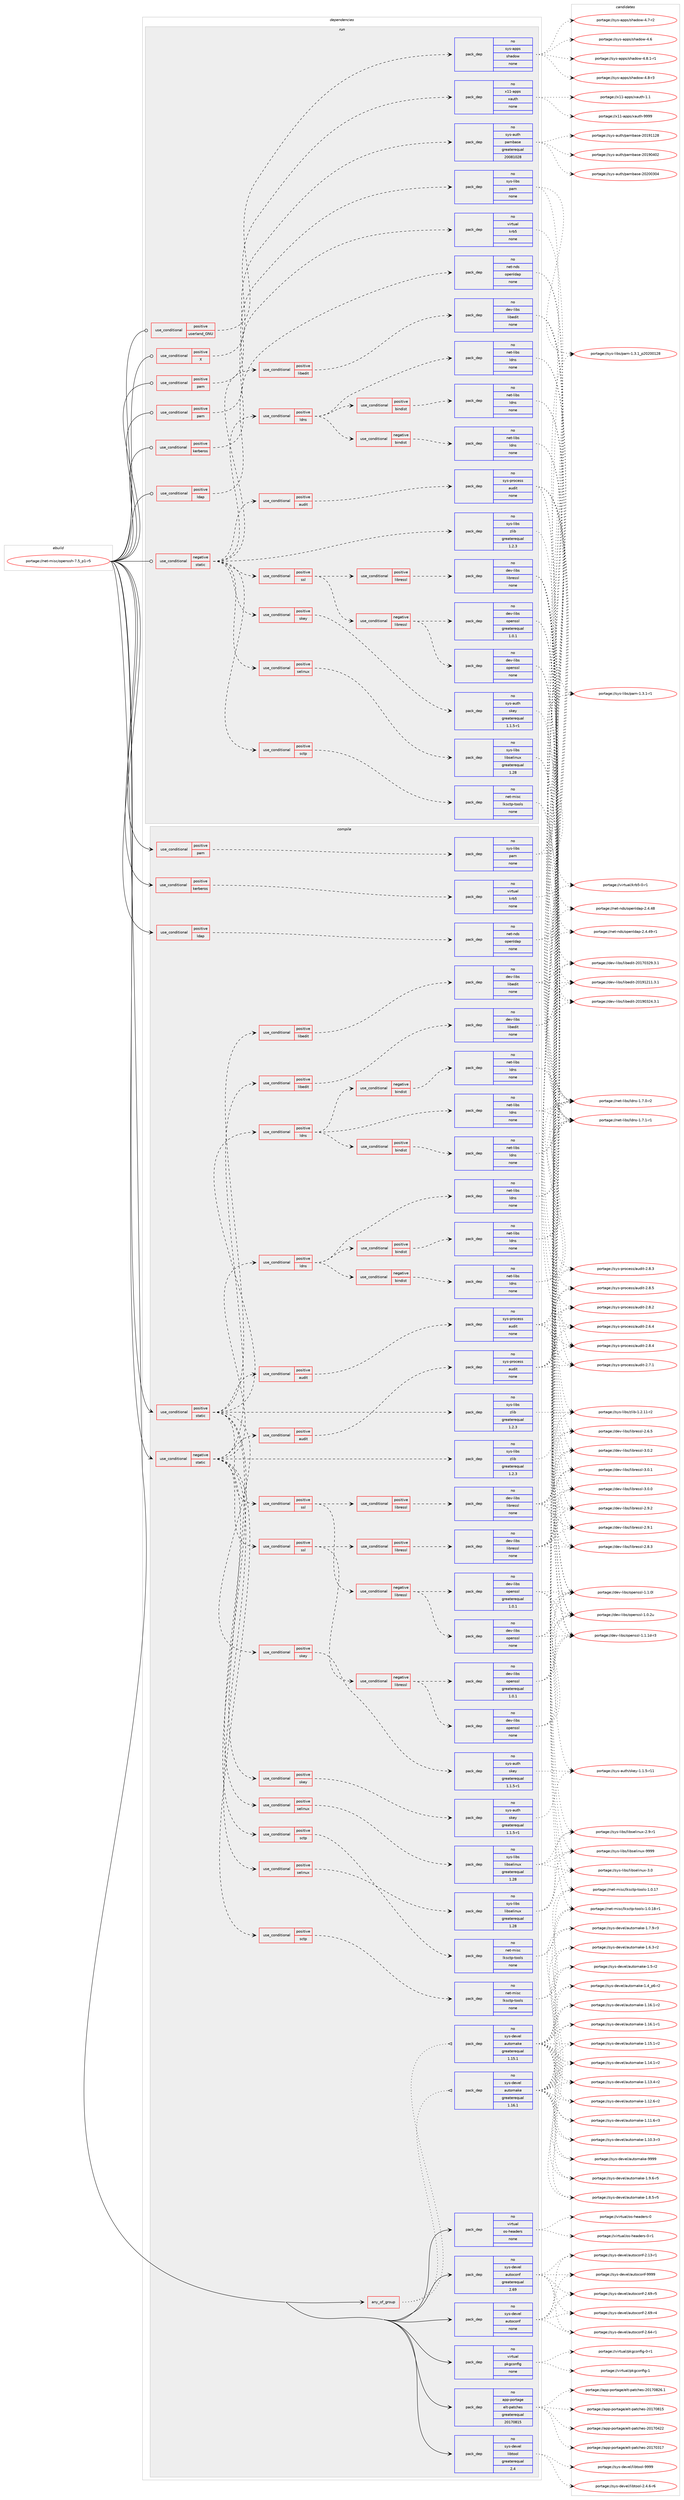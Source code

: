 digraph prolog {

# *************
# Graph options
# *************

newrank=true;
concentrate=true;
compound=true;
graph [rankdir=LR,fontname=Helvetica,fontsize=10,ranksep=1.5];#, ranksep=2.5, nodesep=0.2];
edge  [arrowhead=vee];
node  [fontname=Helvetica,fontsize=10];

# **********
# The ebuild
# **********

subgraph cluster_leftcol {
color=gray;
rank=same;
label=<<i>ebuild</i>>;
id [label="portage://net-misc/openssh-7.5_p1-r5", color=red, width=4, href="../net-misc/openssh-7.5_p1-r5.svg"];
}

# ****************
# The dependencies
# ****************

subgraph cluster_midcol {
color=gray;
label=<<i>dependencies</i>>;
subgraph cluster_compile {
fillcolor="#eeeeee";
style=filled;
label=<<i>compile</i>>;
subgraph any1076 {
dependency52399 [label=<<TABLE BORDER="0" CELLBORDER="1" CELLSPACING="0" CELLPADDING="4"><TR><TD CELLPADDING="10">any_of_group</TD></TR></TABLE>>, shape=none, color=red];subgraph pack41471 {
dependency52400 [label=<<TABLE BORDER="0" CELLBORDER="1" CELLSPACING="0" CELLPADDING="4" WIDTH="220"><TR><TD ROWSPAN="6" CELLPADDING="30">pack_dep</TD></TR><TR><TD WIDTH="110">no</TD></TR><TR><TD>sys-devel</TD></TR><TR><TD>automake</TD></TR><TR><TD>greaterequal</TD></TR><TR><TD>1.16.1</TD></TR></TABLE>>, shape=none, color=blue];
}
dependency52399:e -> dependency52400:w [weight=20,style="dotted",arrowhead="oinv"];
subgraph pack41472 {
dependency52401 [label=<<TABLE BORDER="0" CELLBORDER="1" CELLSPACING="0" CELLPADDING="4" WIDTH="220"><TR><TD ROWSPAN="6" CELLPADDING="30">pack_dep</TD></TR><TR><TD WIDTH="110">no</TD></TR><TR><TD>sys-devel</TD></TR><TR><TD>automake</TD></TR><TR><TD>greaterequal</TD></TR><TR><TD>1.15.1</TD></TR></TABLE>>, shape=none, color=blue];
}
dependency52399:e -> dependency52401:w [weight=20,style="dotted",arrowhead="oinv"];
}
id:e -> dependency52399:w [weight=20,style="solid",arrowhead="vee"];
subgraph cond9833 {
dependency52402 [label=<<TABLE BORDER="0" CELLBORDER="1" CELLSPACING="0" CELLPADDING="4"><TR><TD ROWSPAN="3" CELLPADDING="10">use_conditional</TD></TR><TR><TD>negative</TD></TR><TR><TD>static</TD></TR></TABLE>>, shape=none, color=red];
subgraph cond9834 {
dependency52403 [label=<<TABLE BORDER="0" CELLBORDER="1" CELLSPACING="0" CELLPADDING="4"><TR><TD ROWSPAN="3" CELLPADDING="10">use_conditional</TD></TR><TR><TD>positive</TD></TR><TR><TD>audit</TD></TR></TABLE>>, shape=none, color=red];
subgraph pack41473 {
dependency52404 [label=<<TABLE BORDER="0" CELLBORDER="1" CELLSPACING="0" CELLPADDING="4" WIDTH="220"><TR><TD ROWSPAN="6" CELLPADDING="30">pack_dep</TD></TR><TR><TD WIDTH="110">no</TD></TR><TR><TD>sys-process</TD></TR><TR><TD>audit</TD></TR><TR><TD>none</TD></TR><TR><TD></TD></TR></TABLE>>, shape=none, color=blue];
}
dependency52403:e -> dependency52404:w [weight=20,style="dashed",arrowhead="vee"];
}
dependency52402:e -> dependency52403:w [weight=20,style="dashed",arrowhead="vee"];
subgraph cond9835 {
dependency52405 [label=<<TABLE BORDER="0" CELLBORDER="1" CELLSPACING="0" CELLPADDING="4"><TR><TD ROWSPAN="3" CELLPADDING="10">use_conditional</TD></TR><TR><TD>positive</TD></TR><TR><TD>ldns</TD></TR></TABLE>>, shape=none, color=red];
subgraph pack41474 {
dependency52406 [label=<<TABLE BORDER="0" CELLBORDER="1" CELLSPACING="0" CELLPADDING="4" WIDTH="220"><TR><TD ROWSPAN="6" CELLPADDING="30">pack_dep</TD></TR><TR><TD WIDTH="110">no</TD></TR><TR><TD>net-libs</TD></TR><TR><TD>ldns</TD></TR><TR><TD>none</TD></TR><TR><TD></TD></TR></TABLE>>, shape=none, color=blue];
}
dependency52405:e -> dependency52406:w [weight=20,style="dashed",arrowhead="vee"];
subgraph cond9836 {
dependency52407 [label=<<TABLE BORDER="0" CELLBORDER="1" CELLSPACING="0" CELLPADDING="4"><TR><TD ROWSPAN="3" CELLPADDING="10">use_conditional</TD></TR><TR><TD>negative</TD></TR><TR><TD>bindist</TD></TR></TABLE>>, shape=none, color=red];
subgraph pack41475 {
dependency52408 [label=<<TABLE BORDER="0" CELLBORDER="1" CELLSPACING="0" CELLPADDING="4" WIDTH="220"><TR><TD ROWSPAN="6" CELLPADDING="30">pack_dep</TD></TR><TR><TD WIDTH="110">no</TD></TR><TR><TD>net-libs</TD></TR><TR><TD>ldns</TD></TR><TR><TD>none</TD></TR><TR><TD></TD></TR></TABLE>>, shape=none, color=blue];
}
dependency52407:e -> dependency52408:w [weight=20,style="dashed",arrowhead="vee"];
}
dependency52405:e -> dependency52407:w [weight=20,style="dashed",arrowhead="vee"];
subgraph cond9837 {
dependency52409 [label=<<TABLE BORDER="0" CELLBORDER="1" CELLSPACING="0" CELLPADDING="4"><TR><TD ROWSPAN="3" CELLPADDING="10">use_conditional</TD></TR><TR><TD>positive</TD></TR><TR><TD>bindist</TD></TR></TABLE>>, shape=none, color=red];
subgraph pack41476 {
dependency52410 [label=<<TABLE BORDER="0" CELLBORDER="1" CELLSPACING="0" CELLPADDING="4" WIDTH="220"><TR><TD ROWSPAN="6" CELLPADDING="30">pack_dep</TD></TR><TR><TD WIDTH="110">no</TD></TR><TR><TD>net-libs</TD></TR><TR><TD>ldns</TD></TR><TR><TD>none</TD></TR><TR><TD></TD></TR></TABLE>>, shape=none, color=blue];
}
dependency52409:e -> dependency52410:w [weight=20,style="dashed",arrowhead="vee"];
}
dependency52405:e -> dependency52409:w [weight=20,style="dashed",arrowhead="vee"];
}
dependency52402:e -> dependency52405:w [weight=20,style="dashed",arrowhead="vee"];
subgraph cond9838 {
dependency52411 [label=<<TABLE BORDER="0" CELLBORDER="1" CELLSPACING="0" CELLPADDING="4"><TR><TD ROWSPAN="3" CELLPADDING="10">use_conditional</TD></TR><TR><TD>positive</TD></TR><TR><TD>libedit</TD></TR></TABLE>>, shape=none, color=red];
subgraph pack41477 {
dependency52412 [label=<<TABLE BORDER="0" CELLBORDER="1" CELLSPACING="0" CELLPADDING="4" WIDTH="220"><TR><TD ROWSPAN="6" CELLPADDING="30">pack_dep</TD></TR><TR><TD WIDTH="110">no</TD></TR><TR><TD>dev-libs</TD></TR><TR><TD>libedit</TD></TR><TR><TD>none</TD></TR><TR><TD></TD></TR></TABLE>>, shape=none, color=blue];
}
dependency52411:e -> dependency52412:w [weight=20,style="dashed",arrowhead="vee"];
}
dependency52402:e -> dependency52411:w [weight=20,style="dashed",arrowhead="vee"];
subgraph cond9839 {
dependency52413 [label=<<TABLE BORDER="0" CELLBORDER="1" CELLSPACING="0" CELLPADDING="4"><TR><TD ROWSPAN="3" CELLPADDING="10">use_conditional</TD></TR><TR><TD>positive</TD></TR><TR><TD>sctp</TD></TR></TABLE>>, shape=none, color=red];
subgraph pack41478 {
dependency52414 [label=<<TABLE BORDER="0" CELLBORDER="1" CELLSPACING="0" CELLPADDING="4" WIDTH="220"><TR><TD ROWSPAN="6" CELLPADDING="30">pack_dep</TD></TR><TR><TD WIDTH="110">no</TD></TR><TR><TD>net-misc</TD></TR><TR><TD>lksctp-tools</TD></TR><TR><TD>none</TD></TR><TR><TD></TD></TR></TABLE>>, shape=none, color=blue];
}
dependency52413:e -> dependency52414:w [weight=20,style="dashed",arrowhead="vee"];
}
dependency52402:e -> dependency52413:w [weight=20,style="dashed",arrowhead="vee"];
subgraph cond9840 {
dependency52415 [label=<<TABLE BORDER="0" CELLBORDER="1" CELLSPACING="0" CELLPADDING="4"><TR><TD ROWSPAN="3" CELLPADDING="10">use_conditional</TD></TR><TR><TD>positive</TD></TR><TR><TD>selinux</TD></TR></TABLE>>, shape=none, color=red];
subgraph pack41479 {
dependency52416 [label=<<TABLE BORDER="0" CELLBORDER="1" CELLSPACING="0" CELLPADDING="4" WIDTH="220"><TR><TD ROWSPAN="6" CELLPADDING="30">pack_dep</TD></TR><TR><TD WIDTH="110">no</TD></TR><TR><TD>sys-libs</TD></TR><TR><TD>libselinux</TD></TR><TR><TD>greaterequal</TD></TR><TR><TD>1.28</TD></TR></TABLE>>, shape=none, color=blue];
}
dependency52415:e -> dependency52416:w [weight=20,style="dashed",arrowhead="vee"];
}
dependency52402:e -> dependency52415:w [weight=20,style="dashed",arrowhead="vee"];
subgraph cond9841 {
dependency52417 [label=<<TABLE BORDER="0" CELLBORDER="1" CELLSPACING="0" CELLPADDING="4"><TR><TD ROWSPAN="3" CELLPADDING="10">use_conditional</TD></TR><TR><TD>positive</TD></TR><TR><TD>skey</TD></TR></TABLE>>, shape=none, color=red];
subgraph pack41480 {
dependency52418 [label=<<TABLE BORDER="0" CELLBORDER="1" CELLSPACING="0" CELLPADDING="4" WIDTH="220"><TR><TD ROWSPAN="6" CELLPADDING="30">pack_dep</TD></TR><TR><TD WIDTH="110">no</TD></TR><TR><TD>sys-auth</TD></TR><TR><TD>skey</TD></TR><TR><TD>greaterequal</TD></TR><TR><TD>1.1.5-r1</TD></TR></TABLE>>, shape=none, color=blue];
}
dependency52417:e -> dependency52418:w [weight=20,style="dashed",arrowhead="vee"];
}
dependency52402:e -> dependency52417:w [weight=20,style="dashed",arrowhead="vee"];
subgraph cond9842 {
dependency52419 [label=<<TABLE BORDER="0" CELLBORDER="1" CELLSPACING="0" CELLPADDING="4"><TR><TD ROWSPAN="3" CELLPADDING="10">use_conditional</TD></TR><TR><TD>positive</TD></TR><TR><TD>ssl</TD></TR></TABLE>>, shape=none, color=red];
subgraph cond9843 {
dependency52420 [label=<<TABLE BORDER="0" CELLBORDER="1" CELLSPACING="0" CELLPADDING="4"><TR><TD ROWSPAN="3" CELLPADDING="10">use_conditional</TD></TR><TR><TD>negative</TD></TR><TR><TD>libressl</TD></TR></TABLE>>, shape=none, color=red];
subgraph pack41481 {
dependency52421 [label=<<TABLE BORDER="0" CELLBORDER="1" CELLSPACING="0" CELLPADDING="4" WIDTH="220"><TR><TD ROWSPAN="6" CELLPADDING="30">pack_dep</TD></TR><TR><TD WIDTH="110">no</TD></TR><TR><TD>dev-libs</TD></TR><TR><TD>openssl</TD></TR><TR><TD>greaterequal</TD></TR><TR><TD>1.0.1</TD></TR></TABLE>>, shape=none, color=blue];
}
dependency52420:e -> dependency52421:w [weight=20,style="dashed",arrowhead="vee"];
subgraph pack41482 {
dependency52422 [label=<<TABLE BORDER="0" CELLBORDER="1" CELLSPACING="0" CELLPADDING="4" WIDTH="220"><TR><TD ROWSPAN="6" CELLPADDING="30">pack_dep</TD></TR><TR><TD WIDTH="110">no</TD></TR><TR><TD>dev-libs</TD></TR><TR><TD>openssl</TD></TR><TR><TD>none</TD></TR><TR><TD></TD></TR></TABLE>>, shape=none, color=blue];
}
dependency52420:e -> dependency52422:w [weight=20,style="dashed",arrowhead="vee"];
}
dependency52419:e -> dependency52420:w [weight=20,style="dashed",arrowhead="vee"];
subgraph cond9844 {
dependency52423 [label=<<TABLE BORDER="0" CELLBORDER="1" CELLSPACING="0" CELLPADDING="4"><TR><TD ROWSPAN="3" CELLPADDING="10">use_conditional</TD></TR><TR><TD>positive</TD></TR><TR><TD>libressl</TD></TR></TABLE>>, shape=none, color=red];
subgraph pack41483 {
dependency52424 [label=<<TABLE BORDER="0" CELLBORDER="1" CELLSPACING="0" CELLPADDING="4" WIDTH="220"><TR><TD ROWSPAN="6" CELLPADDING="30">pack_dep</TD></TR><TR><TD WIDTH="110">no</TD></TR><TR><TD>dev-libs</TD></TR><TR><TD>libressl</TD></TR><TR><TD>none</TD></TR><TR><TD></TD></TR></TABLE>>, shape=none, color=blue];
}
dependency52423:e -> dependency52424:w [weight=20,style="dashed",arrowhead="vee"];
}
dependency52419:e -> dependency52423:w [weight=20,style="dashed",arrowhead="vee"];
}
dependency52402:e -> dependency52419:w [weight=20,style="dashed",arrowhead="vee"];
subgraph pack41484 {
dependency52425 [label=<<TABLE BORDER="0" CELLBORDER="1" CELLSPACING="0" CELLPADDING="4" WIDTH="220"><TR><TD ROWSPAN="6" CELLPADDING="30">pack_dep</TD></TR><TR><TD WIDTH="110">no</TD></TR><TR><TD>sys-libs</TD></TR><TR><TD>zlib</TD></TR><TR><TD>greaterequal</TD></TR><TR><TD>1.2.3</TD></TR></TABLE>>, shape=none, color=blue];
}
dependency52402:e -> dependency52425:w [weight=20,style="dashed",arrowhead="vee"];
}
id:e -> dependency52402:w [weight=20,style="solid",arrowhead="vee"];
subgraph cond9845 {
dependency52426 [label=<<TABLE BORDER="0" CELLBORDER="1" CELLSPACING="0" CELLPADDING="4"><TR><TD ROWSPAN="3" CELLPADDING="10">use_conditional</TD></TR><TR><TD>positive</TD></TR><TR><TD>kerberos</TD></TR></TABLE>>, shape=none, color=red];
subgraph pack41485 {
dependency52427 [label=<<TABLE BORDER="0" CELLBORDER="1" CELLSPACING="0" CELLPADDING="4" WIDTH="220"><TR><TD ROWSPAN="6" CELLPADDING="30">pack_dep</TD></TR><TR><TD WIDTH="110">no</TD></TR><TR><TD>virtual</TD></TR><TR><TD>krb5</TD></TR><TR><TD>none</TD></TR><TR><TD></TD></TR></TABLE>>, shape=none, color=blue];
}
dependency52426:e -> dependency52427:w [weight=20,style="dashed",arrowhead="vee"];
}
id:e -> dependency52426:w [weight=20,style="solid",arrowhead="vee"];
subgraph cond9846 {
dependency52428 [label=<<TABLE BORDER="0" CELLBORDER="1" CELLSPACING="0" CELLPADDING="4"><TR><TD ROWSPAN="3" CELLPADDING="10">use_conditional</TD></TR><TR><TD>positive</TD></TR><TR><TD>ldap</TD></TR></TABLE>>, shape=none, color=red];
subgraph pack41486 {
dependency52429 [label=<<TABLE BORDER="0" CELLBORDER="1" CELLSPACING="0" CELLPADDING="4" WIDTH="220"><TR><TD ROWSPAN="6" CELLPADDING="30">pack_dep</TD></TR><TR><TD WIDTH="110">no</TD></TR><TR><TD>net-nds</TD></TR><TR><TD>openldap</TD></TR><TR><TD>none</TD></TR><TR><TD></TD></TR></TABLE>>, shape=none, color=blue];
}
dependency52428:e -> dependency52429:w [weight=20,style="dashed",arrowhead="vee"];
}
id:e -> dependency52428:w [weight=20,style="solid",arrowhead="vee"];
subgraph cond9847 {
dependency52430 [label=<<TABLE BORDER="0" CELLBORDER="1" CELLSPACING="0" CELLPADDING="4"><TR><TD ROWSPAN="3" CELLPADDING="10">use_conditional</TD></TR><TR><TD>positive</TD></TR><TR><TD>pam</TD></TR></TABLE>>, shape=none, color=red];
subgraph pack41487 {
dependency52431 [label=<<TABLE BORDER="0" CELLBORDER="1" CELLSPACING="0" CELLPADDING="4" WIDTH="220"><TR><TD ROWSPAN="6" CELLPADDING="30">pack_dep</TD></TR><TR><TD WIDTH="110">no</TD></TR><TR><TD>sys-libs</TD></TR><TR><TD>pam</TD></TR><TR><TD>none</TD></TR><TR><TD></TD></TR></TABLE>>, shape=none, color=blue];
}
dependency52430:e -> dependency52431:w [weight=20,style="dashed",arrowhead="vee"];
}
id:e -> dependency52430:w [weight=20,style="solid",arrowhead="vee"];
subgraph cond9848 {
dependency52432 [label=<<TABLE BORDER="0" CELLBORDER="1" CELLSPACING="0" CELLPADDING="4"><TR><TD ROWSPAN="3" CELLPADDING="10">use_conditional</TD></TR><TR><TD>positive</TD></TR><TR><TD>static</TD></TR></TABLE>>, shape=none, color=red];
subgraph cond9849 {
dependency52433 [label=<<TABLE BORDER="0" CELLBORDER="1" CELLSPACING="0" CELLPADDING="4"><TR><TD ROWSPAN="3" CELLPADDING="10">use_conditional</TD></TR><TR><TD>positive</TD></TR><TR><TD>audit</TD></TR></TABLE>>, shape=none, color=red];
subgraph pack41488 {
dependency52434 [label=<<TABLE BORDER="0" CELLBORDER="1" CELLSPACING="0" CELLPADDING="4" WIDTH="220"><TR><TD ROWSPAN="6" CELLPADDING="30">pack_dep</TD></TR><TR><TD WIDTH="110">no</TD></TR><TR><TD>sys-process</TD></TR><TR><TD>audit</TD></TR><TR><TD>none</TD></TR><TR><TD></TD></TR></TABLE>>, shape=none, color=blue];
}
dependency52433:e -> dependency52434:w [weight=20,style="dashed",arrowhead="vee"];
}
dependency52432:e -> dependency52433:w [weight=20,style="dashed",arrowhead="vee"];
subgraph cond9850 {
dependency52435 [label=<<TABLE BORDER="0" CELLBORDER="1" CELLSPACING="0" CELLPADDING="4"><TR><TD ROWSPAN="3" CELLPADDING="10">use_conditional</TD></TR><TR><TD>positive</TD></TR><TR><TD>ldns</TD></TR></TABLE>>, shape=none, color=red];
subgraph pack41489 {
dependency52436 [label=<<TABLE BORDER="0" CELLBORDER="1" CELLSPACING="0" CELLPADDING="4" WIDTH="220"><TR><TD ROWSPAN="6" CELLPADDING="30">pack_dep</TD></TR><TR><TD WIDTH="110">no</TD></TR><TR><TD>net-libs</TD></TR><TR><TD>ldns</TD></TR><TR><TD>none</TD></TR><TR><TD></TD></TR></TABLE>>, shape=none, color=blue];
}
dependency52435:e -> dependency52436:w [weight=20,style="dashed",arrowhead="vee"];
subgraph cond9851 {
dependency52437 [label=<<TABLE BORDER="0" CELLBORDER="1" CELLSPACING="0" CELLPADDING="4"><TR><TD ROWSPAN="3" CELLPADDING="10">use_conditional</TD></TR><TR><TD>negative</TD></TR><TR><TD>bindist</TD></TR></TABLE>>, shape=none, color=red];
subgraph pack41490 {
dependency52438 [label=<<TABLE BORDER="0" CELLBORDER="1" CELLSPACING="0" CELLPADDING="4" WIDTH="220"><TR><TD ROWSPAN="6" CELLPADDING="30">pack_dep</TD></TR><TR><TD WIDTH="110">no</TD></TR><TR><TD>net-libs</TD></TR><TR><TD>ldns</TD></TR><TR><TD>none</TD></TR><TR><TD></TD></TR></TABLE>>, shape=none, color=blue];
}
dependency52437:e -> dependency52438:w [weight=20,style="dashed",arrowhead="vee"];
}
dependency52435:e -> dependency52437:w [weight=20,style="dashed",arrowhead="vee"];
subgraph cond9852 {
dependency52439 [label=<<TABLE BORDER="0" CELLBORDER="1" CELLSPACING="0" CELLPADDING="4"><TR><TD ROWSPAN="3" CELLPADDING="10">use_conditional</TD></TR><TR><TD>positive</TD></TR><TR><TD>bindist</TD></TR></TABLE>>, shape=none, color=red];
subgraph pack41491 {
dependency52440 [label=<<TABLE BORDER="0" CELLBORDER="1" CELLSPACING="0" CELLPADDING="4" WIDTH="220"><TR><TD ROWSPAN="6" CELLPADDING="30">pack_dep</TD></TR><TR><TD WIDTH="110">no</TD></TR><TR><TD>net-libs</TD></TR><TR><TD>ldns</TD></TR><TR><TD>none</TD></TR><TR><TD></TD></TR></TABLE>>, shape=none, color=blue];
}
dependency52439:e -> dependency52440:w [weight=20,style="dashed",arrowhead="vee"];
}
dependency52435:e -> dependency52439:w [weight=20,style="dashed",arrowhead="vee"];
}
dependency52432:e -> dependency52435:w [weight=20,style="dashed",arrowhead="vee"];
subgraph cond9853 {
dependency52441 [label=<<TABLE BORDER="0" CELLBORDER="1" CELLSPACING="0" CELLPADDING="4"><TR><TD ROWSPAN="3" CELLPADDING="10">use_conditional</TD></TR><TR><TD>positive</TD></TR><TR><TD>libedit</TD></TR></TABLE>>, shape=none, color=red];
subgraph pack41492 {
dependency52442 [label=<<TABLE BORDER="0" CELLBORDER="1" CELLSPACING="0" CELLPADDING="4" WIDTH="220"><TR><TD ROWSPAN="6" CELLPADDING="30">pack_dep</TD></TR><TR><TD WIDTH="110">no</TD></TR><TR><TD>dev-libs</TD></TR><TR><TD>libedit</TD></TR><TR><TD>none</TD></TR><TR><TD></TD></TR></TABLE>>, shape=none, color=blue];
}
dependency52441:e -> dependency52442:w [weight=20,style="dashed",arrowhead="vee"];
}
dependency52432:e -> dependency52441:w [weight=20,style="dashed",arrowhead="vee"];
subgraph cond9854 {
dependency52443 [label=<<TABLE BORDER="0" CELLBORDER="1" CELLSPACING="0" CELLPADDING="4"><TR><TD ROWSPAN="3" CELLPADDING="10">use_conditional</TD></TR><TR><TD>positive</TD></TR><TR><TD>sctp</TD></TR></TABLE>>, shape=none, color=red];
subgraph pack41493 {
dependency52444 [label=<<TABLE BORDER="0" CELLBORDER="1" CELLSPACING="0" CELLPADDING="4" WIDTH="220"><TR><TD ROWSPAN="6" CELLPADDING="30">pack_dep</TD></TR><TR><TD WIDTH="110">no</TD></TR><TR><TD>net-misc</TD></TR><TR><TD>lksctp-tools</TD></TR><TR><TD>none</TD></TR><TR><TD></TD></TR></TABLE>>, shape=none, color=blue];
}
dependency52443:e -> dependency52444:w [weight=20,style="dashed",arrowhead="vee"];
}
dependency52432:e -> dependency52443:w [weight=20,style="dashed",arrowhead="vee"];
subgraph cond9855 {
dependency52445 [label=<<TABLE BORDER="0" CELLBORDER="1" CELLSPACING="0" CELLPADDING="4"><TR><TD ROWSPAN="3" CELLPADDING="10">use_conditional</TD></TR><TR><TD>positive</TD></TR><TR><TD>selinux</TD></TR></TABLE>>, shape=none, color=red];
subgraph pack41494 {
dependency52446 [label=<<TABLE BORDER="0" CELLBORDER="1" CELLSPACING="0" CELLPADDING="4" WIDTH="220"><TR><TD ROWSPAN="6" CELLPADDING="30">pack_dep</TD></TR><TR><TD WIDTH="110">no</TD></TR><TR><TD>sys-libs</TD></TR><TR><TD>libselinux</TD></TR><TR><TD>greaterequal</TD></TR><TR><TD>1.28</TD></TR></TABLE>>, shape=none, color=blue];
}
dependency52445:e -> dependency52446:w [weight=20,style="dashed",arrowhead="vee"];
}
dependency52432:e -> dependency52445:w [weight=20,style="dashed",arrowhead="vee"];
subgraph cond9856 {
dependency52447 [label=<<TABLE BORDER="0" CELLBORDER="1" CELLSPACING="0" CELLPADDING="4"><TR><TD ROWSPAN="3" CELLPADDING="10">use_conditional</TD></TR><TR><TD>positive</TD></TR><TR><TD>skey</TD></TR></TABLE>>, shape=none, color=red];
subgraph pack41495 {
dependency52448 [label=<<TABLE BORDER="0" CELLBORDER="1" CELLSPACING="0" CELLPADDING="4" WIDTH="220"><TR><TD ROWSPAN="6" CELLPADDING="30">pack_dep</TD></TR><TR><TD WIDTH="110">no</TD></TR><TR><TD>sys-auth</TD></TR><TR><TD>skey</TD></TR><TR><TD>greaterequal</TD></TR><TR><TD>1.1.5-r1</TD></TR></TABLE>>, shape=none, color=blue];
}
dependency52447:e -> dependency52448:w [weight=20,style="dashed",arrowhead="vee"];
}
dependency52432:e -> dependency52447:w [weight=20,style="dashed",arrowhead="vee"];
subgraph cond9857 {
dependency52449 [label=<<TABLE BORDER="0" CELLBORDER="1" CELLSPACING="0" CELLPADDING="4"><TR><TD ROWSPAN="3" CELLPADDING="10">use_conditional</TD></TR><TR><TD>positive</TD></TR><TR><TD>ssl</TD></TR></TABLE>>, shape=none, color=red];
subgraph cond9858 {
dependency52450 [label=<<TABLE BORDER="0" CELLBORDER="1" CELLSPACING="0" CELLPADDING="4"><TR><TD ROWSPAN="3" CELLPADDING="10">use_conditional</TD></TR><TR><TD>negative</TD></TR><TR><TD>libressl</TD></TR></TABLE>>, shape=none, color=red];
subgraph pack41496 {
dependency52451 [label=<<TABLE BORDER="0" CELLBORDER="1" CELLSPACING="0" CELLPADDING="4" WIDTH="220"><TR><TD ROWSPAN="6" CELLPADDING="30">pack_dep</TD></TR><TR><TD WIDTH="110">no</TD></TR><TR><TD>dev-libs</TD></TR><TR><TD>openssl</TD></TR><TR><TD>greaterequal</TD></TR><TR><TD>1.0.1</TD></TR></TABLE>>, shape=none, color=blue];
}
dependency52450:e -> dependency52451:w [weight=20,style="dashed",arrowhead="vee"];
subgraph pack41497 {
dependency52452 [label=<<TABLE BORDER="0" CELLBORDER="1" CELLSPACING="0" CELLPADDING="4" WIDTH="220"><TR><TD ROWSPAN="6" CELLPADDING="30">pack_dep</TD></TR><TR><TD WIDTH="110">no</TD></TR><TR><TD>dev-libs</TD></TR><TR><TD>openssl</TD></TR><TR><TD>none</TD></TR><TR><TD></TD></TR></TABLE>>, shape=none, color=blue];
}
dependency52450:e -> dependency52452:w [weight=20,style="dashed",arrowhead="vee"];
}
dependency52449:e -> dependency52450:w [weight=20,style="dashed",arrowhead="vee"];
subgraph cond9859 {
dependency52453 [label=<<TABLE BORDER="0" CELLBORDER="1" CELLSPACING="0" CELLPADDING="4"><TR><TD ROWSPAN="3" CELLPADDING="10">use_conditional</TD></TR><TR><TD>positive</TD></TR><TR><TD>libressl</TD></TR></TABLE>>, shape=none, color=red];
subgraph pack41498 {
dependency52454 [label=<<TABLE BORDER="0" CELLBORDER="1" CELLSPACING="0" CELLPADDING="4" WIDTH="220"><TR><TD ROWSPAN="6" CELLPADDING="30">pack_dep</TD></TR><TR><TD WIDTH="110">no</TD></TR><TR><TD>dev-libs</TD></TR><TR><TD>libressl</TD></TR><TR><TD>none</TD></TR><TR><TD></TD></TR></TABLE>>, shape=none, color=blue];
}
dependency52453:e -> dependency52454:w [weight=20,style="dashed",arrowhead="vee"];
}
dependency52449:e -> dependency52453:w [weight=20,style="dashed",arrowhead="vee"];
}
dependency52432:e -> dependency52449:w [weight=20,style="dashed",arrowhead="vee"];
subgraph pack41499 {
dependency52455 [label=<<TABLE BORDER="0" CELLBORDER="1" CELLSPACING="0" CELLPADDING="4" WIDTH="220"><TR><TD ROWSPAN="6" CELLPADDING="30">pack_dep</TD></TR><TR><TD WIDTH="110">no</TD></TR><TR><TD>sys-libs</TD></TR><TR><TD>zlib</TD></TR><TR><TD>greaterequal</TD></TR><TR><TD>1.2.3</TD></TR></TABLE>>, shape=none, color=blue];
}
dependency52432:e -> dependency52455:w [weight=20,style="dashed",arrowhead="vee"];
}
id:e -> dependency52432:w [weight=20,style="solid",arrowhead="vee"];
subgraph pack41500 {
dependency52456 [label=<<TABLE BORDER="0" CELLBORDER="1" CELLSPACING="0" CELLPADDING="4" WIDTH="220"><TR><TD ROWSPAN="6" CELLPADDING="30">pack_dep</TD></TR><TR><TD WIDTH="110">no</TD></TR><TR><TD>app-portage</TD></TR><TR><TD>elt-patches</TD></TR><TR><TD>greaterequal</TD></TR><TR><TD>20170815</TD></TR></TABLE>>, shape=none, color=blue];
}
id:e -> dependency52456:w [weight=20,style="solid",arrowhead="vee"];
subgraph pack41501 {
dependency52457 [label=<<TABLE BORDER="0" CELLBORDER="1" CELLSPACING="0" CELLPADDING="4" WIDTH="220"><TR><TD ROWSPAN="6" CELLPADDING="30">pack_dep</TD></TR><TR><TD WIDTH="110">no</TD></TR><TR><TD>sys-devel</TD></TR><TR><TD>autoconf</TD></TR><TR><TD>greaterequal</TD></TR><TR><TD>2.69</TD></TR></TABLE>>, shape=none, color=blue];
}
id:e -> dependency52457:w [weight=20,style="solid",arrowhead="vee"];
subgraph pack41502 {
dependency52458 [label=<<TABLE BORDER="0" CELLBORDER="1" CELLSPACING="0" CELLPADDING="4" WIDTH="220"><TR><TD ROWSPAN="6" CELLPADDING="30">pack_dep</TD></TR><TR><TD WIDTH="110">no</TD></TR><TR><TD>sys-devel</TD></TR><TR><TD>autoconf</TD></TR><TR><TD>none</TD></TR><TR><TD></TD></TR></TABLE>>, shape=none, color=blue];
}
id:e -> dependency52458:w [weight=20,style="solid",arrowhead="vee"];
subgraph pack41503 {
dependency52459 [label=<<TABLE BORDER="0" CELLBORDER="1" CELLSPACING="0" CELLPADDING="4" WIDTH="220"><TR><TD ROWSPAN="6" CELLPADDING="30">pack_dep</TD></TR><TR><TD WIDTH="110">no</TD></TR><TR><TD>sys-devel</TD></TR><TR><TD>libtool</TD></TR><TR><TD>greaterequal</TD></TR><TR><TD>2.4</TD></TR></TABLE>>, shape=none, color=blue];
}
id:e -> dependency52459:w [weight=20,style="solid",arrowhead="vee"];
subgraph pack41504 {
dependency52460 [label=<<TABLE BORDER="0" CELLBORDER="1" CELLSPACING="0" CELLPADDING="4" WIDTH="220"><TR><TD ROWSPAN="6" CELLPADDING="30">pack_dep</TD></TR><TR><TD WIDTH="110">no</TD></TR><TR><TD>virtual</TD></TR><TR><TD>os-headers</TD></TR><TR><TD>none</TD></TR><TR><TD></TD></TR></TABLE>>, shape=none, color=blue];
}
id:e -> dependency52460:w [weight=20,style="solid",arrowhead="vee"];
subgraph pack41505 {
dependency52461 [label=<<TABLE BORDER="0" CELLBORDER="1" CELLSPACING="0" CELLPADDING="4" WIDTH="220"><TR><TD ROWSPAN="6" CELLPADDING="30">pack_dep</TD></TR><TR><TD WIDTH="110">no</TD></TR><TR><TD>virtual</TD></TR><TR><TD>pkgconfig</TD></TR><TR><TD>none</TD></TR><TR><TD></TD></TR></TABLE>>, shape=none, color=blue];
}
id:e -> dependency52461:w [weight=20,style="solid",arrowhead="vee"];
}
subgraph cluster_compileandrun {
fillcolor="#eeeeee";
style=filled;
label=<<i>compile and run</i>>;
}
subgraph cluster_run {
fillcolor="#eeeeee";
style=filled;
label=<<i>run</i>>;
subgraph cond9860 {
dependency52462 [label=<<TABLE BORDER="0" CELLBORDER="1" CELLSPACING="0" CELLPADDING="4"><TR><TD ROWSPAN="3" CELLPADDING="10">use_conditional</TD></TR><TR><TD>negative</TD></TR><TR><TD>static</TD></TR></TABLE>>, shape=none, color=red];
subgraph cond9861 {
dependency52463 [label=<<TABLE BORDER="0" CELLBORDER="1" CELLSPACING="0" CELLPADDING="4"><TR><TD ROWSPAN="3" CELLPADDING="10">use_conditional</TD></TR><TR><TD>positive</TD></TR><TR><TD>audit</TD></TR></TABLE>>, shape=none, color=red];
subgraph pack41506 {
dependency52464 [label=<<TABLE BORDER="0" CELLBORDER="1" CELLSPACING="0" CELLPADDING="4" WIDTH="220"><TR><TD ROWSPAN="6" CELLPADDING="30">pack_dep</TD></TR><TR><TD WIDTH="110">no</TD></TR><TR><TD>sys-process</TD></TR><TR><TD>audit</TD></TR><TR><TD>none</TD></TR><TR><TD></TD></TR></TABLE>>, shape=none, color=blue];
}
dependency52463:e -> dependency52464:w [weight=20,style="dashed",arrowhead="vee"];
}
dependency52462:e -> dependency52463:w [weight=20,style="dashed",arrowhead="vee"];
subgraph cond9862 {
dependency52465 [label=<<TABLE BORDER="0" CELLBORDER="1" CELLSPACING="0" CELLPADDING="4"><TR><TD ROWSPAN="3" CELLPADDING="10">use_conditional</TD></TR><TR><TD>positive</TD></TR><TR><TD>ldns</TD></TR></TABLE>>, shape=none, color=red];
subgraph pack41507 {
dependency52466 [label=<<TABLE BORDER="0" CELLBORDER="1" CELLSPACING="0" CELLPADDING="4" WIDTH="220"><TR><TD ROWSPAN="6" CELLPADDING="30">pack_dep</TD></TR><TR><TD WIDTH="110">no</TD></TR><TR><TD>net-libs</TD></TR><TR><TD>ldns</TD></TR><TR><TD>none</TD></TR><TR><TD></TD></TR></TABLE>>, shape=none, color=blue];
}
dependency52465:e -> dependency52466:w [weight=20,style="dashed",arrowhead="vee"];
subgraph cond9863 {
dependency52467 [label=<<TABLE BORDER="0" CELLBORDER="1" CELLSPACING="0" CELLPADDING="4"><TR><TD ROWSPAN="3" CELLPADDING="10">use_conditional</TD></TR><TR><TD>negative</TD></TR><TR><TD>bindist</TD></TR></TABLE>>, shape=none, color=red];
subgraph pack41508 {
dependency52468 [label=<<TABLE BORDER="0" CELLBORDER="1" CELLSPACING="0" CELLPADDING="4" WIDTH="220"><TR><TD ROWSPAN="6" CELLPADDING="30">pack_dep</TD></TR><TR><TD WIDTH="110">no</TD></TR><TR><TD>net-libs</TD></TR><TR><TD>ldns</TD></TR><TR><TD>none</TD></TR><TR><TD></TD></TR></TABLE>>, shape=none, color=blue];
}
dependency52467:e -> dependency52468:w [weight=20,style="dashed",arrowhead="vee"];
}
dependency52465:e -> dependency52467:w [weight=20,style="dashed",arrowhead="vee"];
subgraph cond9864 {
dependency52469 [label=<<TABLE BORDER="0" CELLBORDER="1" CELLSPACING="0" CELLPADDING="4"><TR><TD ROWSPAN="3" CELLPADDING="10">use_conditional</TD></TR><TR><TD>positive</TD></TR><TR><TD>bindist</TD></TR></TABLE>>, shape=none, color=red];
subgraph pack41509 {
dependency52470 [label=<<TABLE BORDER="0" CELLBORDER="1" CELLSPACING="0" CELLPADDING="4" WIDTH="220"><TR><TD ROWSPAN="6" CELLPADDING="30">pack_dep</TD></TR><TR><TD WIDTH="110">no</TD></TR><TR><TD>net-libs</TD></TR><TR><TD>ldns</TD></TR><TR><TD>none</TD></TR><TR><TD></TD></TR></TABLE>>, shape=none, color=blue];
}
dependency52469:e -> dependency52470:w [weight=20,style="dashed",arrowhead="vee"];
}
dependency52465:e -> dependency52469:w [weight=20,style="dashed",arrowhead="vee"];
}
dependency52462:e -> dependency52465:w [weight=20,style="dashed",arrowhead="vee"];
subgraph cond9865 {
dependency52471 [label=<<TABLE BORDER="0" CELLBORDER="1" CELLSPACING="0" CELLPADDING="4"><TR><TD ROWSPAN="3" CELLPADDING="10">use_conditional</TD></TR><TR><TD>positive</TD></TR><TR><TD>libedit</TD></TR></TABLE>>, shape=none, color=red];
subgraph pack41510 {
dependency52472 [label=<<TABLE BORDER="0" CELLBORDER="1" CELLSPACING="0" CELLPADDING="4" WIDTH="220"><TR><TD ROWSPAN="6" CELLPADDING="30">pack_dep</TD></TR><TR><TD WIDTH="110">no</TD></TR><TR><TD>dev-libs</TD></TR><TR><TD>libedit</TD></TR><TR><TD>none</TD></TR><TR><TD></TD></TR></TABLE>>, shape=none, color=blue];
}
dependency52471:e -> dependency52472:w [weight=20,style="dashed",arrowhead="vee"];
}
dependency52462:e -> dependency52471:w [weight=20,style="dashed",arrowhead="vee"];
subgraph cond9866 {
dependency52473 [label=<<TABLE BORDER="0" CELLBORDER="1" CELLSPACING="0" CELLPADDING="4"><TR><TD ROWSPAN="3" CELLPADDING="10">use_conditional</TD></TR><TR><TD>positive</TD></TR><TR><TD>sctp</TD></TR></TABLE>>, shape=none, color=red];
subgraph pack41511 {
dependency52474 [label=<<TABLE BORDER="0" CELLBORDER="1" CELLSPACING="0" CELLPADDING="4" WIDTH="220"><TR><TD ROWSPAN="6" CELLPADDING="30">pack_dep</TD></TR><TR><TD WIDTH="110">no</TD></TR><TR><TD>net-misc</TD></TR><TR><TD>lksctp-tools</TD></TR><TR><TD>none</TD></TR><TR><TD></TD></TR></TABLE>>, shape=none, color=blue];
}
dependency52473:e -> dependency52474:w [weight=20,style="dashed",arrowhead="vee"];
}
dependency52462:e -> dependency52473:w [weight=20,style="dashed",arrowhead="vee"];
subgraph cond9867 {
dependency52475 [label=<<TABLE BORDER="0" CELLBORDER="1" CELLSPACING="0" CELLPADDING="4"><TR><TD ROWSPAN="3" CELLPADDING="10">use_conditional</TD></TR><TR><TD>positive</TD></TR><TR><TD>selinux</TD></TR></TABLE>>, shape=none, color=red];
subgraph pack41512 {
dependency52476 [label=<<TABLE BORDER="0" CELLBORDER="1" CELLSPACING="0" CELLPADDING="4" WIDTH="220"><TR><TD ROWSPAN="6" CELLPADDING="30">pack_dep</TD></TR><TR><TD WIDTH="110">no</TD></TR><TR><TD>sys-libs</TD></TR><TR><TD>libselinux</TD></TR><TR><TD>greaterequal</TD></TR><TR><TD>1.28</TD></TR></TABLE>>, shape=none, color=blue];
}
dependency52475:e -> dependency52476:w [weight=20,style="dashed",arrowhead="vee"];
}
dependency52462:e -> dependency52475:w [weight=20,style="dashed",arrowhead="vee"];
subgraph cond9868 {
dependency52477 [label=<<TABLE BORDER="0" CELLBORDER="1" CELLSPACING="0" CELLPADDING="4"><TR><TD ROWSPAN="3" CELLPADDING="10">use_conditional</TD></TR><TR><TD>positive</TD></TR><TR><TD>skey</TD></TR></TABLE>>, shape=none, color=red];
subgraph pack41513 {
dependency52478 [label=<<TABLE BORDER="0" CELLBORDER="1" CELLSPACING="0" CELLPADDING="4" WIDTH="220"><TR><TD ROWSPAN="6" CELLPADDING="30">pack_dep</TD></TR><TR><TD WIDTH="110">no</TD></TR><TR><TD>sys-auth</TD></TR><TR><TD>skey</TD></TR><TR><TD>greaterequal</TD></TR><TR><TD>1.1.5-r1</TD></TR></TABLE>>, shape=none, color=blue];
}
dependency52477:e -> dependency52478:w [weight=20,style="dashed",arrowhead="vee"];
}
dependency52462:e -> dependency52477:w [weight=20,style="dashed",arrowhead="vee"];
subgraph cond9869 {
dependency52479 [label=<<TABLE BORDER="0" CELLBORDER="1" CELLSPACING="0" CELLPADDING="4"><TR><TD ROWSPAN="3" CELLPADDING="10">use_conditional</TD></TR><TR><TD>positive</TD></TR><TR><TD>ssl</TD></TR></TABLE>>, shape=none, color=red];
subgraph cond9870 {
dependency52480 [label=<<TABLE BORDER="0" CELLBORDER="1" CELLSPACING="0" CELLPADDING="4"><TR><TD ROWSPAN="3" CELLPADDING="10">use_conditional</TD></TR><TR><TD>negative</TD></TR><TR><TD>libressl</TD></TR></TABLE>>, shape=none, color=red];
subgraph pack41514 {
dependency52481 [label=<<TABLE BORDER="0" CELLBORDER="1" CELLSPACING="0" CELLPADDING="4" WIDTH="220"><TR><TD ROWSPAN="6" CELLPADDING="30">pack_dep</TD></TR><TR><TD WIDTH="110">no</TD></TR><TR><TD>dev-libs</TD></TR><TR><TD>openssl</TD></TR><TR><TD>greaterequal</TD></TR><TR><TD>1.0.1</TD></TR></TABLE>>, shape=none, color=blue];
}
dependency52480:e -> dependency52481:w [weight=20,style="dashed",arrowhead="vee"];
subgraph pack41515 {
dependency52482 [label=<<TABLE BORDER="0" CELLBORDER="1" CELLSPACING="0" CELLPADDING="4" WIDTH="220"><TR><TD ROWSPAN="6" CELLPADDING="30">pack_dep</TD></TR><TR><TD WIDTH="110">no</TD></TR><TR><TD>dev-libs</TD></TR><TR><TD>openssl</TD></TR><TR><TD>none</TD></TR><TR><TD></TD></TR></TABLE>>, shape=none, color=blue];
}
dependency52480:e -> dependency52482:w [weight=20,style="dashed",arrowhead="vee"];
}
dependency52479:e -> dependency52480:w [weight=20,style="dashed",arrowhead="vee"];
subgraph cond9871 {
dependency52483 [label=<<TABLE BORDER="0" CELLBORDER="1" CELLSPACING="0" CELLPADDING="4"><TR><TD ROWSPAN="3" CELLPADDING="10">use_conditional</TD></TR><TR><TD>positive</TD></TR><TR><TD>libressl</TD></TR></TABLE>>, shape=none, color=red];
subgraph pack41516 {
dependency52484 [label=<<TABLE BORDER="0" CELLBORDER="1" CELLSPACING="0" CELLPADDING="4" WIDTH="220"><TR><TD ROWSPAN="6" CELLPADDING="30">pack_dep</TD></TR><TR><TD WIDTH="110">no</TD></TR><TR><TD>dev-libs</TD></TR><TR><TD>libressl</TD></TR><TR><TD>none</TD></TR><TR><TD></TD></TR></TABLE>>, shape=none, color=blue];
}
dependency52483:e -> dependency52484:w [weight=20,style="dashed",arrowhead="vee"];
}
dependency52479:e -> dependency52483:w [weight=20,style="dashed",arrowhead="vee"];
}
dependency52462:e -> dependency52479:w [weight=20,style="dashed",arrowhead="vee"];
subgraph pack41517 {
dependency52485 [label=<<TABLE BORDER="0" CELLBORDER="1" CELLSPACING="0" CELLPADDING="4" WIDTH="220"><TR><TD ROWSPAN="6" CELLPADDING="30">pack_dep</TD></TR><TR><TD WIDTH="110">no</TD></TR><TR><TD>sys-libs</TD></TR><TR><TD>zlib</TD></TR><TR><TD>greaterequal</TD></TR><TR><TD>1.2.3</TD></TR></TABLE>>, shape=none, color=blue];
}
dependency52462:e -> dependency52485:w [weight=20,style="dashed",arrowhead="vee"];
}
id:e -> dependency52462:w [weight=20,style="solid",arrowhead="odot"];
subgraph cond9872 {
dependency52486 [label=<<TABLE BORDER="0" CELLBORDER="1" CELLSPACING="0" CELLPADDING="4"><TR><TD ROWSPAN="3" CELLPADDING="10">use_conditional</TD></TR><TR><TD>positive</TD></TR><TR><TD>X</TD></TR></TABLE>>, shape=none, color=red];
subgraph pack41518 {
dependency52487 [label=<<TABLE BORDER="0" CELLBORDER="1" CELLSPACING="0" CELLPADDING="4" WIDTH="220"><TR><TD ROWSPAN="6" CELLPADDING="30">pack_dep</TD></TR><TR><TD WIDTH="110">no</TD></TR><TR><TD>x11-apps</TD></TR><TR><TD>xauth</TD></TR><TR><TD>none</TD></TR><TR><TD></TD></TR></TABLE>>, shape=none, color=blue];
}
dependency52486:e -> dependency52487:w [weight=20,style="dashed",arrowhead="vee"];
}
id:e -> dependency52486:w [weight=20,style="solid",arrowhead="odot"];
subgraph cond9873 {
dependency52488 [label=<<TABLE BORDER="0" CELLBORDER="1" CELLSPACING="0" CELLPADDING="4"><TR><TD ROWSPAN="3" CELLPADDING="10">use_conditional</TD></TR><TR><TD>positive</TD></TR><TR><TD>kerberos</TD></TR></TABLE>>, shape=none, color=red];
subgraph pack41519 {
dependency52489 [label=<<TABLE BORDER="0" CELLBORDER="1" CELLSPACING="0" CELLPADDING="4" WIDTH="220"><TR><TD ROWSPAN="6" CELLPADDING="30">pack_dep</TD></TR><TR><TD WIDTH="110">no</TD></TR><TR><TD>virtual</TD></TR><TR><TD>krb5</TD></TR><TR><TD>none</TD></TR><TR><TD></TD></TR></TABLE>>, shape=none, color=blue];
}
dependency52488:e -> dependency52489:w [weight=20,style="dashed",arrowhead="vee"];
}
id:e -> dependency52488:w [weight=20,style="solid",arrowhead="odot"];
subgraph cond9874 {
dependency52490 [label=<<TABLE BORDER="0" CELLBORDER="1" CELLSPACING="0" CELLPADDING="4"><TR><TD ROWSPAN="3" CELLPADDING="10">use_conditional</TD></TR><TR><TD>positive</TD></TR><TR><TD>ldap</TD></TR></TABLE>>, shape=none, color=red];
subgraph pack41520 {
dependency52491 [label=<<TABLE BORDER="0" CELLBORDER="1" CELLSPACING="0" CELLPADDING="4" WIDTH="220"><TR><TD ROWSPAN="6" CELLPADDING="30">pack_dep</TD></TR><TR><TD WIDTH="110">no</TD></TR><TR><TD>net-nds</TD></TR><TR><TD>openldap</TD></TR><TR><TD>none</TD></TR><TR><TD></TD></TR></TABLE>>, shape=none, color=blue];
}
dependency52490:e -> dependency52491:w [weight=20,style="dashed",arrowhead="vee"];
}
id:e -> dependency52490:w [weight=20,style="solid",arrowhead="odot"];
subgraph cond9875 {
dependency52492 [label=<<TABLE BORDER="0" CELLBORDER="1" CELLSPACING="0" CELLPADDING="4"><TR><TD ROWSPAN="3" CELLPADDING="10">use_conditional</TD></TR><TR><TD>positive</TD></TR><TR><TD>pam</TD></TR></TABLE>>, shape=none, color=red];
subgraph pack41521 {
dependency52493 [label=<<TABLE BORDER="0" CELLBORDER="1" CELLSPACING="0" CELLPADDING="4" WIDTH="220"><TR><TD ROWSPAN="6" CELLPADDING="30">pack_dep</TD></TR><TR><TD WIDTH="110">no</TD></TR><TR><TD>sys-auth</TD></TR><TR><TD>pambase</TD></TR><TR><TD>greaterequal</TD></TR><TR><TD>20081028</TD></TR></TABLE>>, shape=none, color=blue];
}
dependency52492:e -> dependency52493:w [weight=20,style="dashed",arrowhead="vee"];
}
id:e -> dependency52492:w [weight=20,style="solid",arrowhead="odot"];
subgraph cond9876 {
dependency52494 [label=<<TABLE BORDER="0" CELLBORDER="1" CELLSPACING="0" CELLPADDING="4"><TR><TD ROWSPAN="3" CELLPADDING="10">use_conditional</TD></TR><TR><TD>positive</TD></TR><TR><TD>pam</TD></TR></TABLE>>, shape=none, color=red];
subgraph pack41522 {
dependency52495 [label=<<TABLE BORDER="0" CELLBORDER="1" CELLSPACING="0" CELLPADDING="4" WIDTH="220"><TR><TD ROWSPAN="6" CELLPADDING="30">pack_dep</TD></TR><TR><TD WIDTH="110">no</TD></TR><TR><TD>sys-libs</TD></TR><TR><TD>pam</TD></TR><TR><TD>none</TD></TR><TR><TD></TD></TR></TABLE>>, shape=none, color=blue];
}
dependency52494:e -> dependency52495:w [weight=20,style="dashed",arrowhead="vee"];
}
id:e -> dependency52494:w [weight=20,style="solid",arrowhead="odot"];
subgraph cond9877 {
dependency52496 [label=<<TABLE BORDER="0" CELLBORDER="1" CELLSPACING="0" CELLPADDING="4"><TR><TD ROWSPAN="3" CELLPADDING="10">use_conditional</TD></TR><TR><TD>positive</TD></TR><TR><TD>userland_GNU</TD></TR></TABLE>>, shape=none, color=red];
subgraph pack41523 {
dependency52497 [label=<<TABLE BORDER="0" CELLBORDER="1" CELLSPACING="0" CELLPADDING="4" WIDTH="220"><TR><TD ROWSPAN="6" CELLPADDING="30">pack_dep</TD></TR><TR><TD WIDTH="110">no</TD></TR><TR><TD>sys-apps</TD></TR><TR><TD>shadow</TD></TR><TR><TD>none</TD></TR><TR><TD></TD></TR></TABLE>>, shape=none, color=blue];
}
dependency52496:e -> dependency52497:w [weight=20,style="dashed",arrowhead="vee"];
}
id:e -> dependency52496:w [weight=20,style="solid",arrowhead="odot"];
}
}

# **************
# The candidates
# **************

subgraph cluster_choices {
rank=same;
color=gray;
label=<<i>candidates</i>>;

subgraph choice41471 {
color=black;
nodesep=1;
choice115121115451001011181011084797117116111109971071014557575757 [label="portage://sys-devel/automake-9999", color=red, width=4,href="../sys-devel/automake-9999.svg"];
choice115121115451001011181011084797117116111109971071014549465746544511453 [label="portage://sys-devel/automake-1.9.6-r5", color=red, width=4,href="../sys-devel/automake-1.9.6-r5.svg"];
choice115121115451001011181011084797117116111109971071014549465646534511453 [label="portage://sys-devel/automake-1.8.5-r5", color=red, width=4,href="../sys-devel/automake-1.8.5-r5.svg"];
choice115121115451001011181011084797117116111109971071014549465546574511451 [label="portage://sys-devel/automake-1.7.9-r3", color=red, width=4,href="../sys-devel/automake-1.7.9-r3.svg"];
choice115121115451001011181011084797117116111109971071014549465446514511450 [label="portage://sys-devel/automake-1.6.3-r2", color=red, width=4,href="../sys-devel/automake-1.6.3-r2.svg"];
choice11512111545100101118101108479711711611110997107101454946534511450 [label="portage://sys-devel/automake-1.5-r2", color=red, width=4,href="../sys-devel/automake-1.5-r2.svg"];
choice115121115451001011181011084797117116111109971071014549465295112544511450 [label="portage://sys-devel/automake-1.4_p6-r2", color=red, width=4,href="../sys-devel/automake-1.4_p6-r2.svg"];
choice11512111545100101118101108479711711611110997107101454946495446494511450 [label="portage://sys-devel/automake-1.16.1-r2", color=red, width=4,href="../sys-devel/automake-1.16.1-r2.svg"];
choice11512111545100101118101108479711711611110997107101454946495446494511449 [label="portage://sys-devel/automake-1.16.1-r1", color=red, width=4,href="../sys-devel/automake-1.16.1-r1.svg"];
choice11512111545100101118101108479711711611110997107101454946495346494511450 [label="portage://sys-devel/automake-1.15.1-r2", color=red, width=4,href="../sys-devel/automake-1.15.1-r2.svg"];
choice11512111545100101118101108479711711611110997107101454946495246494511450 [label="portage://sys-devel/automake-1.14.1-r2", color=red, width=4,href="../sys-devel/automake-1.14.1-r2.svg"];
choice11512111545100101118101108479711711611110997107101454946495146524511450 [label="portage://sys-devel/automake-1.13.4-r2", color=red, width=4,href="../sys-devel/automake-1.13.4-r2.svg"];
choice11512111545100101118101108479711711611110997107101454946495046544511450 [label="portage://sys-devel/automake-1.12.6-r2", color=red, width=4,href="../sys-devel/automake-1.12.6-r2.svg"];
choice11512111545100101118101108479711711611110997107101454946494946544511451 [label="portage://sys-devel/automake-1.11.6-r3", color=red, width=4,href="../sys-devel/automake-1.11.6-r3.svg"];
choice11512111545100101118101108479711711611110997107101454946494846514511451 [label="portage://sys-devel/automake-1.10.3-r3", color=red, width=4,href="../sys-devel/automake-1.10.3-r3.svg"];
dependency52400:e -> choice115121115451001011181011084797117116111109971071014557575757:w [style=dotted,weight="100"];
dependency52400:e -> choice115121115451001011181011084797117116111109971071014549465746544511453:w [style=dotted,weight="100"];
dependency52400:e -> choice115121115451001011181011084797117116111109971071014549465646534511453:w [style=dotted,weight="100"];
dependency52400:e -> choice115121115451001011181011084797117116111109971071014549465546574511451:w [style=dotted,weight="100"];
dependency52400:e -> choice115121115451001011181011084797117116111109971071014549465446514511450:w [style=dotted,weight="100"];
dependency52400:e -> choice11512111545100101118101108479711711611110997107101454946534511450:w [style=dotted,weight="100"];
dependency52400:e -> choice115121115451001011181011084797117116111109971071014549465295112544511450:w [style=dotted,weight="100"];
dependency52400:e -> choice11512111545100101118101108479711711611110997107101454946495446494511450:w [style=dotted,weight="100"];
dependency52400:e -> choice11512111545100101118101108479711711611110997107101454946495446494511449:w [style=dotted,weight="100"];
dependency52400:e -> choice11512111545100101118101108479711711611110997107101454946495346494511450:w [style=dotted,weight="100"];
dependency52400:e -> choice11512111545100101118101108479711711611110997107101454946495246494511450:w [style=dotted,weight="100"];
dependency52400:e -> choice11512111545100101118101108479711711611110997107101454946495146524511450:w [style=dotted,weight="100"];
dependency52400:e -> choice11512111545100101118101108479711711611110997107101454946495046544511450:w [style=dotted,weight="100"];
dependency52400:e -> choice11512111545100101118101108479711711611110997107101454946494946544511451:w [style=dotted,weight="100"];
dependency52400:e -> choice11512111545100101118101108479711711611110997107101454946494846514511451:w [style=dotted,weight="100"];
}
subgraph choice41472 {
color=black;
nodesep=1;
choice115121115451001011181011084797117116111109971071014557575757 [label="portage://sys-devel/automake-9999", color=red, width=4,href="../sys-devel/automake-9999.svg"];
choice115121115451001011181011084797117116111109971071014549465746544511453 [label="portage://sys-devel/automake-1.9.6-r5", color=red, width=4,href="../sys-devel/automake-1.9.6-r5.svg"];
choice115121115451001011181011084797117116111109971071014549465646534511453 [label="portage://sys-devel/automake-1.8.5-r5", color=red, width=4,href="../sys-devel/automake-1.8.5-r5.svg"];
choice115121115451001011181011084797117116111109971071014549465546574511451 [label="portage://sys-devel/automake-1.7.9-r3", color=red, width=4,href="../sys-devel/automake-1.7.9-r3.svg"];
choice115121115451001011181011084797117116111109971071014549465446514511450 [label="portage://sys-devel/automake-1.6.3-r2", color=red, width=4,href="../sys-devel/automake-1.6.3-r2.svg"];
choice11512111545100101118101108479711711611110997107101454946534511450 [label="portage://sys-devel/automake-1.5-r2", color=red, width=4,href="../sys-devel/automake-1.5-r2.svg"];
choice115121115451001011181011084797117116111109971071014549465295112544511450 [label="portage://sys-devel/automake-1.4_p6-r2", color=red, width=4,href="../sys-devel/automake-1.4_p6-r2.svg"];
choice11512111545100101118101108479711711611110997107101454946495446494511450 [label="portage://sys-devel/automake-1.16.1-r2", color=red, width=4,href="../sys-devel/automake-1.16.1-r2.svg"];
choice11512111545100101118101108479711711611110997107101454946495446494511449 [label="portage://sys-devel/automake-1.16.1-r1", color=red, width=4,href="../sys-devel/automake-1.16.1-r1.svg"];
choice11512111545100101118101108479711711611110997107101454946495346494511450 [label="portage://sys-devel/automake-1.15.1-r2", color=red, width=4,href="../sys-devel/automake-1.15.1-r2.svg"];
choice11512111545100101118101108479711711611110997107101454946495246494511450 [label="portage://sys-devel/automake-1.14.1-r2", color=red, width=4,href="../sys-devel/automake-1.14.1-r2.svg"];
choice11512111545100101118101108479711711611110997107101454946495146524511450 [label="portage://sys-devel/automake-1.13.4-r2", color=red, width=4,href="../sys-devel/automake-1.13.4-r2.svg"];
choice11512111545100101118101108479711711611110997107101454946495046544511450 [label="portage://sys-devel/automake-1.12.6-r2", color=red, width=4,href="../sys-devel/automake-1.12.6-r2.svg"];
choice11512111545100101118101108479711711611110997107101454946494946544511451 [label="portage://sys-devel/automake-1.11.6-r3", color=red, width=4,href="../sys-devel/automake-1.11.6-r3.svg"];
choice11512111545100101118101108479711711611110997107101454946494846514511451 [label="portage://sys-devel/automake-1.10.3-r3", color=red, width=4,href="../sys-devel/automake-1.10.3-r3.svg"];
dependency52401:e -> choice115121115451001011181011084797117116111109971071014557575757:w [style=dotted,weight="100"];
dependency52401:e -> choice115121115451001011181011084797117116111109971071014549465746544511453:w [style=dotted,weight="100"];
dependency52401:e -> choice115121115451001011181011084797117116111109971071014549465646534511453:w [style=dotted,weight="100"];
dependency52401:e -> choice115121115451001011181011084797117116111109971071014549465546574511451:w [style=dotted,weight="100"];
dependency52401:e -> choice115121115451001011181011084797117116111109971071014549465446514511450:w [style=dotted,weight="100"];
dependency52401:e -> choice11512111545100101118101108479711711611110997107101454946534511450:w [style=dotted,weight="100"];
dependency52401:e -> choice115121115451001011181011084797117116111109971071014549465295112544511450:w [style=dotted,weight="100"];
dependency52401:e -> choice11512111545100101118101108479711711611110997107101454946495446494511450:w [style=dotted,weight="100"];
dependency52401:e -> choice11512111545100101118101108479711711611110997107101454946495446494511449:w [style=dotted,weight="100"];
dependency52401:e -> choice11512111545100101118101108479711711611110997107101454946495346494511450:w [style=dotted,weight="100"];
dependency52401:e -> choice11512111545100101118101108479711711611110997107101454946495246494511450:w [style=dotted,weight="100"];
dependency52401:e -> choice11512111545100101118101108479711711611110997107101454946495146524511450:w [style=dotted,weight="100"];
dependency52401:e -> choice11512111545100101118101108479711711611110997107101454946495046544511450:w [style=dotted,weight="100"];
dependency52401:e -> choice11512111545100101118101108479711711611110997107101454946494946544511451:w [style=dotted,weight="100"];
dependency52401:e -> choice11512111545100101118101108479711711611110997107101454946494846514511451:w [style=dotted,weight="100"];
}
subgraph choice41473 {
color=black;
nodesep=1;
choice11512111545112114111991011151154797117100105116455046564653 [label="portage://sys-process/audit-2.8.5", color=red, width=4,href="../sys-process/audit-2.8.5.svg"];
choice11512111545112114111991011151154797117100105116455046564652 [label="portage://sys-process/audit-2.8.4", color=red, width=4,href="../sys-process/audit-2.8.4.svg"];
choice11512111545112114111991011151154797117100105116455046564651 [label="portage://sys-process/audit-2.8.3", color=red, width=4,href="../sys-process/audit-2.8.3.svg"];
choice11512111545112114111991011151154797117100105116455046564650 [label="portage://sys-process/audit-2.8.2", color=red, width=4,href="../sys-process/audit-2.8.2.svg"];
choice11512111545112114111991011151154797117100105116455046554649 [label="portage://sys-process/audit-2.7.1", color=red, width=4,href="../sys-process/audit-2.7.1.svg"];
choice11512111545112114111991011151154797117100105116455046544652 [label="portage://sys-process/audit-2.6.4", color=red, width=4,href="../sys-process/audit-2.6.4.svg"];
dependency52404:e -> choice11512111545112114111991011151154797117100105116455046564653:w [style=dotted,weight="100"];
dependency52404:e -> choice11512111545112114111991011151154797117100105116455046564652:w [style=dotted,weight="100"];
dependency52404:e -> choice11512111545112114111991011151154797117100105116455046564651:w [style=dotted,weight="100"];
dependency52404:e -> choice11512111545112114111991011151154797117100105116455046564650:w [style=dotted,weight="100"];
dependency52404:e -> choice11512111545112114111991011151154797117100105116455046554649:w [style=dotted,weight="100"];
dependency52404:e -> choice11512111545112114111991011151154797117100105116455046544652:w [style=dotted,weight="100"];
}
subgraph choice41474 {
color=black;
nodesep=1;
choice1101011164510810598115471081001101154549465546494511449 [label="portage://net-libs/ldns-1.7.1-r1", color=red, width=4,href="../net-libs/ldns-1.7.1-r1.svg"];
choice1101011164510810598115471081001101154549465546484511450 [label="portage://net-libs/ldns-1.7.0-r2", color=red, width=4,href="../net-libs/ldns-1.7.0-r2.svg"];
dependency52406:e -> choice1101011164510810598115471081001101154549465546494511449:w [style=dotted,weight="100"];
dependency52406:e -> choice1101011164510810598115471081001101154549465546484511450:w [style=dotted,weight="100"];
}
subgraph choice41475 {
color=black;
nodesep=1;
choice1101011164510810598115471081001101154549465546494511449 [label="portage://net-libs/ldns-1.7.1-r1", color=red, width=4,href="../net-libs/ldns-1.7.1-r1.svg"];
choice1101011164510810598115471081001101154549465546484511450 [label="portage://net-libs/ldns-1.7.0-r2", color=red, width=4,href="../net-libs/ldns-1.7.0-r2.svg"];
dependency52408:e -> choice1101011164510810598115471081001101154549465546494511449:w [style=dotted,weight="100"];
dependency52408:e -> choice1101011164510810598115471081001101154549465546484511450:w [style=dotted,weight="100"];
}
subgraph choice41476 {
color=black;
nodesep=1;
choice1101011164510810598115471081001101154549465546494511449 [label="portage://net-libs/ldns-1.7.1-r1", color=red, width=4,href="../net-libs/ldns-1.7.1-r1.svg"];
choice1101011164510810598115471081001101154549465546484511450 [label="portage://net-libs/ldns-1.7.0-r2", color=red, width=4,href="../net-libs/ldns-1.7.0-r2.svg"];
dependency52410:e -> choice1101011164510810598115471081001101154549465546494511449:w [style=dotted,weight="100"];
dependency52410:e -> choice1101011164510810598115471081001101154549465546484511450:w [style=dotted,weight="100"];
}
subgraph choice41477 {
color=black;
nodesep=1;
choice1001011184510810598115471081059810110010511645504849574950494946514649 [label="portage://dev-libs/libedit-20191211.3.1", color=red, width=4,href="../dev-libs/libedit-20191211.3.1.svg"];
choice1001011184510810598115471081059810110010511645504849574851505246514649 [label="portage://dev-libs/libedit-20190324.3.1", color=red, width=4,href="../dev-libs/libedit-20190324.3.1.svg"];
choice1001011184510810598115471081059810110010511645504849554851505746514649 [label="portage://dev-libs/libedit-20170329.3.1", color=red, width=4,href="../dev-libs/libedit-20170329.3.1.svg"];
dependency52412:e -> choice1001011184510810598115471081059810110010511645504849574950494946514649:w [style=dotted,weight="100"];
dependency52412:e -> choice1001011184510810598115471081059810110010511645504849574851505246514649:w [style=dotted,weight="100"];
dependency52412:e -> choice1001011184510810598115471081059810110010511645504849554851505746514649:w [style=dotted,weight="100"];
}
subgraph choice41478 {
color=black;
nodesep=1;
choice1101011164510910511599471081071159911611245116111111108115454946484649564511449 [label="portage://net-misc/lksctp-tools-1.0.18-r1", color=red, width=4,href="../net-misc/lksctp-tools-1.0.18-r1.svg"];
choice110101116451091051159947108107115991161124511611111110811545494648464955 [label="portage://net-misc/lksctp-tools-1.0.17", color=red, width=4,href="../net-misc/lksctp-tools-1.0.17.svg"];
dependency52414:e -> choice1101011164510910511599471081071159911611245116111111108115454946484649564511449:w [style=dotted,weight="100"];
dependency52414:e -> choice110101116451091051159947108107115991161124511611111110811545494648464955:w [style=dotted,weight="100"];
}
subgraph choice41479 {
color=black;
nodesep=1;
choice115121115451081059811547108105981151011081051101171204557575757 [label="portage://sys-libs/libselinux-9999", color=red, width=4,href="../sys-libs/libselinux-9999.svg"];
choice1151211154510810598115471081059811510110810511011712045514648 [label="portage://sys-libs/libselinux-3.0", color=red, width=4,href="../sys-libs/libselinux-3.0.svg"];
choice11512111545108105981154710810598115101108105110117120455046574511449 [label="portage://sys-libs/libselinux-2.9-r1", color=red, width=4,href="../sys-libs/libselinux-2.9-r1.svg"];
dependency52416:e -> choice115121115451081059811547108105981151011081051101171204557575757:w [style=dotted,weight="100"];
dependency52416:e -> choice1151211154510810598115471081059811510110810511011712045514648:w [style=dotted,weight="100"];
dependency52416:e -> choice11512111545108105981154710810598115101108105110117120455046574511449:w [style=dotted,weight="100"];
}
subgraph choice41480 {
color=black;
nodesep=1;
choice115121115459711711610447115107101121454946494653451144949 [label="portage://sys-auth/skey-1.1.5-r11", color=red, width=4,href="../sys-auth/skey-1.1.5-r11.svg"];
dependency52418:e -> choice115121115459711711610447115107101121454946494653451144949:w [style=dotted,weight="100"];
}
subgraph choice41481 {
color=black;
nodesep=1;
choice1001011184510810598115471111121011101151151084549464946491004511451 [label="portage://dev-libs/openssl-1.1.1d-r3", color=red, width=4,href="../dev-libs/openssl-1.1.1d-r3.svg"];
choice100101118451081059811547111112101110115115108454946494648108 [label="portage://dev-libs/openssl-1.1.0l", color=red, width=4,href="../dev-libs/openssl-1.1.0l.svg"];
choice100101118451081059811547111112101110115115108454946484650117 [label="portage://dev-libs/openssl-1.0.2u", color=red, width=4,href="../dev-libs/openssl-1.0.2u.svg"];
dependency52421:e -> choice1001011184510810598115471111121011101151151084549464946491004511451:w [style=dotted,weight="100"];
dependency52421:e -> choice100101118451081059811547111112101110115115108454946494648108:w [style=dotted,weight="100"];
dependency52421:e -> choice100101118451081059811547111112101110115115108454946484650117:w [style=dotted,weight="100"];
}
subgraph choice41482 {
color=black;
nodesep=1;
choice1001011184510810598115471111121011101151151084549464946491004511451 [label="portage://dev-libs/openssl-1.1.1d-r3", color=red, width=4,href="../dev-libs/openssl-1.1.1d-r3.svg"];
choice100101118451081059811547111112101110115115108454946494648108 [label="portage://dev-libs/openssl-1.1.0l", color=red, width=4,href="../dev-libs/openssl-1.1.0l.svg"];
choice100101118451081059811547111112101110115115108454946484650117 [label="portage://dev-libs/openssl-1.0.2u", color=red, width=4,href="../dev-libs/openssl-1.0.2u.svg"];
dependency52422:e -> choice1001011184510810598115471111121011101151151084549464946491004511451:w [style=dotted,weight="100"];
dependency52422:e -> choice100101118451081059811547111112101110115115108454946494648108:w [style=dotted,weight="100"];
dependency52422:e -> choice100101118451081059811547111112101110115115108454946484650117:w [style=dotted,weight="100"];
}
subgraph choice41483 {
color=black;
nodesep=1;
choice10010111845108105981154710810598114101115115108455146484650 [label="portage://dev-libs/libressl-3.0.2", color=red, width=4,href="../dev-libs/libressl-3.0.2.svg"];
choice10010111845108105981154710810598114101115115108455146484649 [label="portage://dev-libs/libressl-3.0.1", color=red, width=4,href="../dev-libs/libressl-3.0.1.svg"];
choice10010111845108105981154710810598114101115115108455146484648 [label="portage://dev-libs/libressl-3.0.0", color=red, width=4,href="../dev-libs/libressl-3.0.0.svg"];
choice10010111845108105981154710810598114101115115108455046574650 [label="portage://dev-libs/libressl-2.9.2", color=red, width=4,href="../dev-libs/libressl-2.9.2.svg"];
choice10010111845108105981154710810598114101115115108455046574649 [label="portage://dev-libs/libressl-2.9.1", color=red, width=4,href="../dev-libs/libressl-2.9.1.svg"];
choice10010111845108105981154710810598114101115115108455046564651 [label="portage://dev-libs/libressl-2.8.3", color=red, width=4,href="../dev-libs/libressl-2.8.3.svg"];
choice10010111845108105981154710810598114101115115108455046544653 [label="portage://dev-libs/libressl-2.6.5", color=red, width=4,href="../dev-libs/libressl-2.6.5.svg"];
dependency52424:e -> choice10010111845108105981154710810598114101115115108455146484650:w [style=dotted,weight="100"];
dependency52424:e -> choice10010111845108105981154710810598114101115115108455146484649:w [style=dotted,weight="100"];
dependency52424:e -> choice10010111845108105981154710810598114101115115108455146484648:w [style=dotted,weight="100"];
dependency52424:e -> choice10010111845108105981154710810598114101115115108455046574650:w [style=dotted,weight="100"];
dependency52424:e -> choice10010111845108105981154710810598114101115115108455046574649:w [style=dotted,weight="100"];
dependency52424:e -> choice10010111845108105981154710810598114101115115108455046564651:w [style=dotted,weight="100"];
dependency52424:e -> choice10010111845108105981154710810598114101115115108455046544653:w [style=dotted,weight="100"];
}
subgraph choice41484 {
color=black;
nodesep=1;
choice11512111545108105981154712210810598454946504649494511450 [label="portage://sys-libs/zlib-1.2.11-r2", color=red, width=4,href="../sys-libs/zlib-1.2.11-r2.svg"];
dependency52425:e -> choice11512111545108105981154712210810598454946504649494511450:w [style=dotted,weight="100"];
}
subgraph choice41485 {
color=black;
nodesep=1;
choice1181051141161179710847107114985345484511449 [label="portage://virtual/krb5-0-r1", color=red, width=4,href="../virtual/krb5-0-r1.svg"];
dependency52427:e -> choice1181051141161179710847107114985345484511449:w [style=dotted,weight="100"];
}
subgraph choice41486 {
color=black;
nodesep=1;
choice110101116451101001154711111210111010810097112455046524652574511449 [label="portage://net-nds/openldap-2.4.49-r1", color=red, width=4,href="../net-nds/openldap-2.4.49-r1.svg"];
choice11010111645110100115471111121011101081009711245504652465256 [label="portage://net-nds/openldap-2.4.48", color=red, width=4,href="../net-nds/openldap-2.4.48.svg"];
dependency52429:e -> choice110101116451101001154711111210111010810097112455046524652574511449:w [style=dotted,weight="100"];
dependency52429:e -> choice11010111645110100115471111121011101081009711245504652465256:w [style=dotted,weight="100"];
}
subgraph choice41487 {
color=black;
nodesep=1;
choice11512111545108105981154711297109454946514649951125048504848495056 [label="portage://sys-libs/pam-1.3.1_p20200128", color=red, width=4,href="../sys-libs/pam-1.3.1_p20200128.svg"];
choice115121115451081059811547112971094549465146494511449 [label="portage://sys-libs/pam-1.3.1-r1", color=red, width=4,href="../sys-libs/pam-1.3.1-r1.svg"];
dependency52431:e -> choice11512111545108105981154711297109454946514649951125048504848495056:w [style=dotted,weight="100"];
dependency52431:e -> choice115121115451081059811547112971094549465146494511449:w [style=dotted,weight="100"];
}
subgraph choice41488 {
color=black;
nodesep=1;
choice11512111545112114111991011151154797117100105116455046564653 [label="portage://sys-process/audit-2.8.5", color=red, width=4,href="../sys-process/audit-2.8.5.svg"];
choice11512111545112114111991011151154797117100105116455046564652 [label="portage://sys-process/audit-2.8.4", color=red, width=4,href="../sys-process/audit-2.8.4.svg"];
choice11512111545112114111991011151154797117100105116455046564651 [label="portage://sys-process/audit-2.8.3", color=red, width=4,href="../sys-process/audit-2.8.3.svg"];
choice11512111545112114111991011151154797117100105116455046564650 [label="portage://sys-process/audit-2.8.2", color=red, width=4,href="../sys-process/audit-2.8.2.svg"];
choice11512111545112114111991011151154797117100105116455046554649 [label="portage://sys-process/audit-2.7.1", color=red, width=4,href="../sys-process/audit-2.7.1.svg"];
choice11512111545112114111991011151154797117100105116455046544652 [label="portage://sys-process/audit-2.6.4", color=red, width=4,href="../sys-process/audit-2.6.4.svg"];
dependency52434:e -> choice11512111545112114111991011151154797117100105116455046564653:w [style=dotted,weight="100"];
dependency52434:e -> choice11512111545112114111991011151154797117100105116455046564652:w [style=dotted,weight="100"];
dependency52434:e -> choice11512111545112114111991011151154797117100105116455046564651:w [style=dotted,weight="100"];
dependency52434:e -> choice11512111545112114111991011151154797117100105116455046564650:w [style=dotted,weight="100"];
dependency52434:e -> choice11512111545112114111991011151154797117100105116455046554649:w [style=dotted,weight="100"];
dependency52434:e -> choice11512111545112114111991011151154797117100105116455046544652:w [style=dotted,weight="100"];
}
subgraph choice41489 {
color=black;
nodesep=1;
choice1101011164510810598115471081001101154549465546494511449 [label="portage://net-libs/ldns-1.7.1-r1", color=red, width=4,href="../net-libs/ldns-1.7.1-r1.svg"];
choice1101011164510810598115471081001101154549465546484511450 [label="portage://net-libs/ldns-1.7.0-r2", color=red, width=4,href="../net-libs/ldns-1.7.0-r2.svg"];
dependency52436:e -> choice1101011164510810598115471081001101154549465546494511449:w [style=dotted,weight="100"];
dependency52436:e -> choice1101011164510810598115471081001101154549465546484511450:w [style=dotted,weight="100"];
}
subgraph choice41490 {
color=black;
nodesep=1;
choice1101011164510810598115471081001101154549465546494511449 [label="portage://net-libs/ldns-1.7.1-r1", color=red, width=4,href="../net-libs/ldns-1.7.1-r1.svg"];
choice1101011164510810598115471081001101154549465546484511450 [label="portage://net-libs/ldns-1.7.0-r2", color=red, width=4,href="../net-libs/ldns-1.7.0-r2.svg"];
dependency52438:e -> choice1101011164510810598115471081001101154549465546494511449:w [style=dotted,weight="100"];
dependency52438:e -> choice1101011164510810598115471081001101154549465546484511450:w [style=dotted,weight="100"];
}
subgraph choice41491 {
color=black;
nodesep=1;
choice1101011164510810598115471081001101154549465546494511449 [label="portage://net-libs/ldns-1.7.1-r1", color=red, width=4,href="../net-libs/ldns-1.7.1-r1.svg"];
choice1101011164510810598115471081001101154549465546484511450 [label="portage://net-libs/ldns-1.7.0-r2", color=red, width=4,href="../net-libs/ldns-1.7.0-r2.svg"];
dependency52440:e -> choice1101011164510810598115471081001101154549465546494511449:w [style=dotted,weight="100"];
dependency52440:e -> choice1101011164510810598115471081001101154549465546484511450:w [style=dotted,weight="100"];
}
subgraph choice41492 {
color=black;
nodesep=1;
choice1001011184510810598115471081059810110010511645504849574950494946514649 [label="portage://dev-libs/libedit-20191211.3.1", color=red, width=4,href="../dev-libs/libedit-20191211.3.1.svg"];
choice1001011184510810598115471081059810110010511645504849574851505246514649 [label="portage://dev-libs/libedit-20190324.3.1", color=red, width=4,href="../dev-libs/libedit-20190324.3.1.svg"];
choice1001011184510810598115471081059810110010511645504849554851505746514649 [label="portage://dev-libs/libedit-20170329.3.1", color=red, width=4,href="../dev-libs/libedit-20170329.3.1.svg"];
dependency52442:e -> choice1001011184510810598115471081059810110010511645504849574950494946514649:w [style=dotted,weight="100"];
dependency52442:e -> choice1001011184510810598115471081059810110010511645504849574851505246514649:w [style=dotted,weight="100"];
dependency52442:e -> choice1001011184510810598115471081059810110010511645504849554851505746514649:w [style=dotted,weight="100"];
}
subgraph choice41493 {
color=black;
nodesep=1;
choice1101011164510910511599471081071159911611245116111111108115454946484649564511449 [label="portage://net-misc/lksctp-tools-1.0.18-r1", color=red, width=4,href="../net-misc/lksctp-tools-1.0.18-r1.svg"];
choice110101116451091051159947108107115991161124511611111110811545494648464955 [label="portage://net-misc/lksctp-tools-1.0.17", color=red, width=4,href="../net-misc/lksctp-tools-1.0.17.svg"];
dependency52444:e -> choice1101011164510910511599471081071159911611245116111111108115454946484649564511449:w [style=dotted,weight="100"];
dependency52444:e -> choice110101116451091051159947108107115991161124511611111110811545494648464955:w [style=dotted,weight="100"];
}
subgraph choice41494 {
color=black;
nodesep=1;
choice115121115451081059811547108105981151011081051101171204557575757 [label="portage://sys-libs/libselinux-9999", color=red, width=4,href="../sys-libs/libselinux-9999.svg"];
choice1151211154510810598115471081059811510110810511011712045514648 [label="portage://sys-libs/libselinux-3.0", color=red, width=4,href="../sys-libs/libselinux-3.0.svg"];
choice11512111545108105981154710810598115101108105110117120455046574511449 [label="portage://sys-libs/libselinux-2.9-r1", color=red, width=4,href="../sys-libs/libselinux-2.9-r1.svg"];
dependency52446:e -> choice115121115451081059811547108105981151011081051101171204557575757:w [style=dotted,weight="100"];
dependency52446:e -> choice1151211154510810598115471081059811510110810511011712045514648:w [style=dotted,weight="100"];
dependency52446:e -> choice11512111545108105981154710810598115101108105110117120455046574511449:w [style=dotted,weight="100"];
}
subgraph choice41495 {
color=black;
nodesep=1;
choice115121115459711711610447115107101121454946494653451144949 [label="portage://sys-auth/skey-1.1.5-r11", color=red, width=4,href="../sys-auth/skey-1.1.5-r11.svg"];
dependency52448:e -> choice115121115459711711610447115107101121454946494653451144949:w [style=dotted,weight="100"];
}
subgraph choice41496 {
color=black;
nodesep=1;
choice1001011184510810598115471111121011101151151084549464946491004511451 [label="portage://dev-libs/openssl-1.1.1d-r3", color=red, width=4,href="../dev-libs/openssl-1.1.1d-r3.svg"];
choice100101118451081059811547111112101110115115108454946494648108 [label="portage://dev-libs/openssl-1.1.0l", color=red, width=4,href="../dev-libs/openssl-1.1.0l.svg"];
choice100101118451081059811547111112101110115115108454946484650117 [label="portage://dev-libs/openssl-1.0.2u", color=red, width=4,href="../dev-libs/openssl-1.0.2u.svg"];
dependency52451:e -> choice1001011184510810598115471111121011101151151084549464946491004511451:w [style=dotted,weight="100"];
dependency52451:e -> choice100101118451081059811547111112101110115115108454946494648108:w [style=dotted,weight="100"];
dependency52451:e -> choice100101118451081059811547111112101110115115108454946484650117:w [style=dotted,weight="100"];
}
subgraph choice41497 {
color=black;
nodesep=1;
choice1001011184510810598115471111121011101151151084549464946491004511451 [label="portage://dev-libs/openssl-1.1.1d-r3", color=red, width=4,href="../dev-libs/openssl-1.1.1d-r3.svg"];
choice100101118451081059811547111112101110115115108454946494648108 [label="portage://dev-libs/openssl-1.1.0l", color=red, width=4,href="../dev-libs/openssl-1.1.0l.svg"];
choice100101118451081059811547111112101110115115108454946484650117 [label="portage://dev-libs/openssl-1.0.2u", color=red, width=4,href="../dev-libs/openssl-1.0.2u.svg"];
dependency52452:e -> choice1001011184510810598115471111121011101151151084549464946491004511451:w [style=dotted,weight="100"];
dependency52452:e -> choice100101118451081059811547111112101110115115108454946494648108:w [style=dotted,weight="100"];
dependency52452:e -> choice100101118451081059811547111112101110115115108454946484650117:w [style=dotted,weight="100"];
}
subgraph choice41498 {
color=black;
nodesep=1;
choice10010111845108105981154710810598114101115115108455146484650 [label="portage://dev-libs/libressl-3.0.2", color=red, width=4,href="../dev-libs/libressl-3.0.2.svg"];
choice10010111845108105981154710810598114101115115108455146484649 [label="portage://dev-libs/libressl-3.0.1", color=red, width=4,href="../dev-libs/libressl-3.0.1.svg"];
choice10010111845108105981154710810598114101115115108455146484648 [label="portage://dev-libs/libressl-3.0.0", color=red, width=4,href="../dev-libs/libressl-3.0.0.svg"];
choice10010111845108105981154710810598114101115115108455046574650 [label="portage://dev-libs/libressl-2.9.2", color=red, width=4,href="../dev-libs/libressl-2.9.2.svg"];
choice10010111845108105981154710810598114101115115108455046574649 [label="portage://dev-libs/libressl-2.9.1", color=red, width=4,href="../dev-libs/libressl-2.9.1.svg"];
choice10010111845108105981154710810598114101115115108455046564651 [label="portage://dev-libs/libressl-2.8.3", color=red, width=4,href="../dev-libs/libressl-2.8.3.svg"];
choice10010111845108105981154710810598114101115115108455046544653 [label="portage://dev-libs/libressl-2.6.5", color=red, width=4,href="../dev-libs/libressl-2.6.5.svg"];
dependency52454:e -> choice10010111845108105981154710810598114101115115108455146484650:w [style=dotted,weight="100"];
dependency52454:e -> choice10010111845108105981154710810598114101115115108455146484649:w [style=dotted,weight="100"];
dependency52454:e -> choice10010111845108105981154710810598114101115115108455146484648:w [style=dotted,weight="100"];
dependency52454:e -> choice10010111845108105981154710810598114101115115108455046574650:w [style=dotted,weight="100"];
dependency52454:e -> choice10010111845108105981154710810598114101115115108455046574649:w [style=dotted,weight="100"];
dependency52454:e -> choice10010111845108105981154710810598114101115115108455046564651:w [style=dotted,weight="100"];
dependency52454:e -> choice10010111845108105981154710810598114101115115108455046544653:w [style=dotted,weight="100"];
}
subgraph choice41499 {
color=black;
nodesep=1;
choice11512111545108105981154712210810598454946504649494511450 [label="portage://sys-libs/zlib-1.2.11-r2", color=red, width=4,href="../sys-libs/zlib-1.2.11-r2.svg"];
dependency52455:e -> choice11512111545108105981154712210810598454946504649494511450:w [style=dotted,weight="100"];
}
subgraph choice41500 {
color=black;
nodesep=1;
choice971121124511211111411697103101471011081164511297116991041011154550484955485650544649 [label="portage://app-portage/elt-patches-20170826.1", color=red, width=4,href="../app-portage/elt-patches-20170826.1.svg"];
choice97112112451121111141169710310147101108116451129711699104101115455048495548564953 [label="portage://app-portage/elt-patches-20170815", color=red, width=4,href="../app-portage/elt-patches-20170815.svg"];
choice97112112451121111141169710310147101108116451129711699104101115455048495548525050 [label="portage://app-portage/elt-patches-20170422", color=red, width=4,href="../app-portage/elt-patches-20170422.svg"];
choice97112112451121111141169710310147101108116451129711699104101115455048495548514955 [label="portage://app-portage/elt-patches-20170317", color=red, width=4,href="../app-portage/elt-patches-20170317.svg"];
dependency52456:e -> choice971121124511211111411697103101471011081164511297116991041011154550484955485650544649:w [style=dotted,weight="100"];
dependency52456:e -> choice97112112451121111141169710310147101108116451129711699104101115455048495548564953:w [style=dotted,weight="100"];
dependency52456:e -> choice97112112451121111141169710310147101108116451129711699104101115455048495548525050:w [style=dotted,weight="100"];
dependency52456:e -> choice97112112451121111141169710310147101108116451129711699104101115455048495548514955:w [style=dotted,weight="100"];
}
subgraph choice41501 {
color=black;
nodesep=1;
choice115121115451001011181011084797117116111991111101024557575757 [label="portage://sys-devel/autoconf-9999", color=red, width=4,href="../sys-devel/autoconf-9999.svg"];
choice1151211154510010111810110847971171161119911111010245504654574511453 [label="portage://sys-devel/autoconf-2.69-r5", color=red, width=4,href="../sys-devel/autoconf-2.69-r5.svg"];
choice1151211154510010111810110847971171161119911111010245504654574511452 [label="portage://sys-devel/autoconf-2.69-r4", color=red, width=4,href="../sys-devel/autoconf-2.69-r4.svg"];
choice1151211154510010111810110847971171161119911111010245504654524511449 [label="portage://sys-devel/autoconf-2.64-r1", color=red, width=4,href="../sys-devel/autoconf-2.64-r1.svg"];
choice1151211154510010111810110847971171161119911111010245504649514511449 [label="portage://sys-devel/autoconf-2.13-r1", color=red, width=4,href="../sys-devel/autoconf-2.13-r1.svg"];
dependency52457:e -> choice115121115451001011181011084797117116111991111101024557575757:w [style=dotted,weight="100"];
dependency52457:e -> choice1151211154510010111810110847971171161119911111010245504654574511453:w [style=dotted,weight="100"];
dependency52457:e -> choice1151211154510010111810110847971171161119911111010245504654574511452:w [style=dotted,weight="100"];
dependency52457:e -> choice1151211154510010111810110847971171161119911111010245504654524511449:w [style=dotted,weight="100"];
dependency52457:e -> choice1151211154510010111810110847971171161119911111010245504649514511449:w [style=dotted,weight="100"];
}
subgraph choice41502 {
color=black;
nodesep=1;
choice115121115451001011181011084797117116111991111101024557575757 [label="portage://sys-devel/autoconf-9999", color=red, width=4,href="../sys-devel/autoconf-9999.svg"];
choice1151211154510010111810110847971171161119911111010245504654574511453 [label="portage://sys-devel/autoconf-2.69-r5", color=red, width=4,href="../sys-devel/autoconf-2.69-r5.svg"];
choice1151211154510010111810110847971171161119911111010245504654574511452 [label="portage://sys-devel/autoconf-2.69-r4", color=red, width=4,href="../sys-devel/autoconf-2.69-r4.svg"];
choice1151211154510010111810110847971171161119911111010245504654524511449 [label="portage://sys-devel/autoconf-2.64-r1", color=red, width=4,href="../sys-devel/autoconf-2.64-r1.svg"];
choice1151211154510010111810110847971171161119911111010245504649514511449 [label="portage://sys-devel/autoconf-2.13-r1", color=red, width=4,href="../sys-devel/autoconf-2.13-r1.svg"];
dependency52458:e -> choice115121115451001011181011084797117116111991111101024557575757:w [style=dotted,weight="100"];
dependency52458:e -> choice1151211154510010111810110847971171161119911111010245504654574511453:w [style=dotted,weight="100"];
dependency52458:e -> choice1151211154510010111810110847971171161119911111010245504654574511452:w [style=dotted,weight="100"];
dependency52458:e -> choice1151211154510010111810110847971171161119911111010245504654524511449:w [style=dotted,weight="100"];
dependency52458:e -> choice1151211154510010111810110847971171161119911111010245504649514511449:w [style=dotted,weight="100"];
}
subgraph choice41503 {
color=black;
nodesep=1;
choice1151211154510010111810110847108105981161111111084557575757 [label="portage://sys-devel/libtool-9999", color=red, width=4,href="../sys-devel/libtool-9999.svg"];
choice1151211154510010111810110847108105981161111111084550465246544511454 [label="portage://sys-devel/libtool-2.4.6-r6", color=red, width=4,href="../sys-devel/libtool-2.4.6-r6.svg"];
dependency52459:e -> choice1151211154510010111810110847108105981161111111084557575757:w [style=dotted,weight="100"];
dependency52459:e -> choice1151211154510010111810110847108105981161111111084550465246544511454:w [style=dotted,weight="100"];
}
subgraph choice41504 {
color=black;
nodesep=1;
choice1181051141161179710847111115451041019710010111411545484511449 [label="portage://virtual/os-headers-0-r1", color=red, width=4,href="../virtual/os-headers-0-r1.svg"];
choice118105114116117971084711111545104101971001011141154548 [label="portage://virtual/os-headers-0", color=red, width=4,href="../virtual/os-headers-0.svg"];
dependency52460:e -> choice1181051141161179710847111115451041019710010111411545484511449:w [style=dotted,weight="100"];
dependency52460:e -> choice118105114116117971084711111545104101971001011141154548:w [style=dotted,weight="100"];
}
subgraph choice41505 {
color=black;
nodesep=1;
choice1181051141161179710847112107103991111101021051034549 [label="portage://virtual/pkgconfig-1", color=red, width=4,href="../virtual/pkgconfig-1.svg"];
choice11810511411611797108471121071039911111010210510345484511449 [label="portage://virtual/pkgconfig-0-r1", color=red, width=4,href="../virtual/pkgconfig-0-r1.svg"];
dependency52461:e -> choice1181051141161179710847112107103991111101021051034549:w [style=dotted,weight="100"];
dependency52461:e -> choice11810511411611797108471121071039911111010210510345484511449:w [style=dotted,weight="100"];
}
subgraph choice41506 {
color=black;
nodesep=1;
choice11512111545112114111991011151154797117100105116455046564653 [label="portage://sys-process/audit-2.8.5", color=red, width=4,href="../sys-process/audit-2.8.5.svg"];
choice11512111545112114111991011151154797117100105116455046564652 [label="portage://sys-process/audit-2.8.4", color=red, width=4,href="../sys-process/audit-2.8.4.svg"];
choice11512111545112114111991011151154797117100105116455046564651 [label="portage://sys-process/audit-2.8.3", color=red, width=4,href="../sys-process/audit-2.8.3.svg"];
choice11512111545112114111991011151154797117100105116455046564650 [label="portage://sys-process/audit-2.8.2", color=red, width=4,href="../sys-process/audit-2.8.2.svg"];
choice11512111545112114111991011151154797117100105116455046554649 [label="portage://sys-process/audit-2.7.1", color=red, width=4,href="../sys-process/audit-2.7.1.svg"];
choice11512111545112114111991011151154797117100105116455046544652 [label="portage://sys-process/audit-2.6.4", color=red, width=4,href="../sys-process/audit-2.6.4.svg"];
dependency52464:e -> choice11512111545112114111991011151154797117100105116455046564653:w [style=dotted,weight="100"];
dependency52464:e -> choice11512111545112114111991011151154797117100105116455046564652:w [style=dotted,weight="100"];
dependency52464:e -> choice11512111545112114111991011151154797117100105116455046564651:w [style=dotted,weight="100"];
dependency52464:e -> choice11512111545112114111991011151154797117100105116455046564650:w [style=dotted,weight="100"];
dependency52464:e -> choice11512111545112114111991011151154797117100105116455046554649:w [style=dotted,weight="100"];
dependency52464:e -> choice11512111545112114111991011151154797117100105116455046544652:w [style=dotted,weight="100"];
}
subgraph choice41507 {
color=black;
nodesep=1;
choice1101011164510810598115471081001101154549465546494511449 [label="portage://net-libs/ldns-1.7.1-r1", color=red, width=4,href="../net-libs/ldns-1.7.1-r1.svg"];
choice1101011164510810598115471081001101154549465546484511450 [label="portage://net-libs/ldns-1.7.0-r2", color=red, width=4,href="../net-libs/ldns-1.7.0-r2.svg"];
dependency52466:e -> choice1101011164510810598115471081001101154549465546494511449:w [style=dotted,weight="100"];
dependency52466:e -> choice1101011164510810598115471081001101154549465546484511450:w [style=dotted,weight="100"];
}
subgraph choice41508 {
color=black;
nodesep=1;
choice1101011164510810598115471081001101154549465546494511449 [label="portage://net-libs/ldns-1.7.1-r1", color=red, width=4,href="../net-libs/ldns-1.7.1-r1.svg"];
choice1101011164510810598115471081001101154549465546484511450 [label="portage://net-libs/ldns-1.7.0-r2", color=red, width=4,href="../net-libs/ldns-1.7.0-r2.svg"];
dependency52468:e -> choice1101011164510810598115471081001101154549465546494511449:w [style=dotted,weight="100"];
dependency52468:e -> choice1101011164510810598115471081001101154549465546484511450:w [style=dotted,weight="100"];
}
subgraph choice41509 {
color=black;
nodesep=1;
choice1101011164510810598115471081001101154549465546494511449 [label="portage://net-libs/ldns-1.7.1-r1", color=red, width=4,href="../net-libs/ldns-1.7.1-r1.svg"];
choice1101011164510810598115471081001101154549465546484511450 [label="portage://net-libs/ldns-1.7.0-r2", color=red, width=4,href="../net-libs/ldns-1.7.0-r2.svg"];
dependency52470:e -> choice1101011164510810598115471081001101154549465546494511449:w [style=dotted,weight="100"];
dependency52470:e -> choice1101011164510810598115471081001101154549465546484511450:w [style=dotted,weight="100"];
}
subgraph choice41510 {
color=black;
nodesep=1;
choice1001011184510810598115471081059810110010511645504849574950494946514649 [label="portage://dev-libs/libedit-20191211.3.1", color=red, width=4,href="../dev-libs/libedit-20191211.3.1.svg"];
choice1001011184510810598115471081059810110010511645504849574851505246514649 [label="portage://dev-libs/libedit-20190324.3.1", color=red, width=4,href="../dev-libs/libedit-20190324.3.1.svg"];
choice1001011184510810598115471081059810110010511645504849554851505746514649 [label="portage://dev-libs/libedit-20170329.3.1", color=red, width=4,href="../dev-libs/libedit-20170329.3.1.svg"];
dependency52472:e -> choice1001011184510810598115471081059810110010511645504849574950494946514649:w [style=dotted,weight="100"];
dependency52472:e -> choice1001011184510810598115471081059810110010511645504849574851505246514649:w [style=dotted,weight="100"];
dependency52472:e -> choice1001011184510810598115471081059810110010511645504849554851505746514649:w [style=dotted,weight="100"];
}
subgraph choice41511 {
color=black;
nodesep=1;
choice1101011164510910511599471081071159911611245116111111108115454946484649564511449 [label="portage://net-misc/lksctp-tools-1.0.18-r1", color=red, width=4,href="../net-misc/lksctp-tools-1.0.18-r1.svg"];
choice110101116451091051159947108107115991161124511611111110811545494648464955 [label="portage://net-misc/lksctp-tools-1.0.17", color=red, width=4,href="../net-misc/lksctp-tools-1.0.17.svg"];
dependency52474:e -> choice1101011164510910511599471081071159911611245116111111108115454946484649564511449:w [style=dotted,weight="100"];
dependency52474:e -> choice110101116451091051159947108107115991161124511611111110811545494648464955:w [style=dotted,weight="100"];
}
subgraph choice41512 {
color=black;
nodesep=1;
choice115121115451081059811547108105981151011081051101171204557575757 [label="portage://sys-libs/libselinux-9999", color=red, width=4,href="../sys-libs/libselinux-9999.svg"];
choice1151211154510810598115471081059811510110810511011712045514648 [label="portage://sys-libs/libselinux-3.0", color=red, width=4,href="../sys-libs/libselinux-3.0.svg"];
choice11512111545108105981154710810598115101108105110117120455046574511449 [label="portage://sys-libs/libselinux-2.9-r1", color=red, width=4,href="../sys-libs/libselinux-2.9-r1.svg"];
dependency52476:e -> choice115121115451081059811547108105981151011081051101171204557575757:w [style=dotted,weight="100"];
dependency52476:e -> choice1151211154510810598115471081059811510110810511011712045514648:w [style=dotted,weight="100"];
dependency52476:e -> choice11512111545108105981154710810598115101108105110117120455046574511449:w [style=dotted,weight="100"];
}
subgraph choice41513 {
color=black;
nodesep=1;
choice115121115459711711610447115107101121454946494653451144949 [label="portage://sys-auth/skey-1.1.5-r11", color=red, width=4,href="../sys-auth/skey-1.1.5-r11.svg"];
dependency52478:e -> choice115121115459711711610447115107101121454946494653451144949:w [style=dotted,weight="100"];
}
subgraph choice41514 {
color=black;
nodesep=1;
choice1001011184510810598115471111121011101151151084549464946491004511451 [label="portage://dev-libs/openssl-1.1.1d-r3", color=red, width=4,href="../dev-libs/openssl-1.1.1d-r3.svg"];
choice100101118451081059811547111112101110115115108454946494648108 [label="portage://dev-libs/openssl-1.1.0l", color=red, width=4,href="../dev-libs/openssl-1.1.0l.svg"];
choice100101118451081059811547111112101110115115108454946484650117 [label="portage://dev-libs/openssl-1.0.2u", color=red, width=4,href="../dev-libs/openssl-1.0.2u.svg"];
dependency52481:e -> choice1001011184510810598115471111121011101151151084549464946491004511451:w [style=dotted,weight="100"];
dependency52481:e -> choice100101118451081059811547111112101110115115108454946494648108:w [style=dotted,weight="100"];
dependency52481:e -> choice100101118451081059811547111112101110115115108454946484650117:w [style=dotted,weight="100"];
}
subgraph choice41515 {
color=black;
nodesep=1;
choice1001011184510810598115471111121011101151151084549464946491004511451 [label="portage://dev-libs/openssl-1.1.1d-r3", color=red, width=4,href="../dev-libs/openssl-1.1.1d-r3.svg"];
choice100101118451081059811547111112101110115115108454946494648108 [label="portage://dev-libs/openssl-1.1.0l", color=red, width=4,href="../dev-libs/openssl-1.1.0l.svg"];
choice100101118451081059811547111112101110115115108454946484650117 [label="portage://dev-libs/openssl-1.0.2u", color=red, width=4,href="../dev-libs/openssl-1.0.2u.svg"];
dependency52482:e -> choice1001011184510810598115471111121011101151151084549464946491004511451:w [style=dotted,weight="100"];
dependency52482:e -> choice100101118451081059811547111112101110115115108454946494648108:w [style=dotted,weight="100"];
dependency52482:e -> choice100101118451081059811547111112101110115115108454946484650117:w [style=dotted,weight="100"];
}
subgraph choice41516 {
color=black;
nodesep=1;
choice10010111845108105981154710810598114101115115108455146484650 [label="portage://dev-libs/libressl-3.0.2", color=red, width=4,href="../dev-libs/libressl-3.0.2.svg"];
choice10010111845108105981154710810598114101115115108455146484649 [label="portage://dev-libs/libressl-3.0.1", color=red, width=4,href="../dev-libs/libressl-3.0.1.svg"];
choice10010111845108105981154710810598114101115115108455146484648 [label="portage://dev-libs/libressl-3.0.0", color=red, width=4,href="../dev-libs/libressl-3.0.0.svg"];
choice10010111845108105981154710810598114101115115108455046574650 [label="portage://dev-libs/libressl-2.9.2", color=red, width=4,href="../dev-libs/libressl-2.9.2.svg"];
choice10010111845108105981154710810598114101115115108455046574649 [label="portage://dev-libs/libressl-2.9.1", color=red, width=4,href="../dev-libs/libressl-2.9.1.svg"];
choice10010111845108105981154710810598114101115115108455046564651 [label="portage://dev-libs/libressl-2.8.3", color=red, width=4,href="../dev-libs/libressl-2.8.3.svg"];
choice10010111845108105981154710810598114101115115108455046544653 [label="portage://dev-libs/libressl-2.6.5", color=red, width=4,href="../dev-libs/libressl-2.6.5.svg"];
dependency52484:e -> choice10010111845108105981154710810598114101115115108455146484650:w [style=dotted,weight="100"];
dependency52484:e -> choice10010111845108105981154710810598114101115115108455146484649:w [style=dotted,weight="100"];
dependency52484:e -> choice10010111845108105981154710810598114101115115108455146484648:w [style=dotted,weight="100"];
dependency52484:e -> choice10010111845108105981154710810598114101115115108455046574650:w [style=dotted,weight="100"];
dependency52484:e -> choice10010111845108105981154710810598114101115115108455046574649:w [style=dotted,weight="100"];
dependency52484:e -> choice10010111845108105981154710810598114101115115108455046564651:w [style=dotted,weight="100"];
dependency52484:e -> choice10010111845108105981154710810598114101115115108455046544653:w [style=dotted,weight="100"];
}
subgraph choice41517 {
color=black;
nodesep=1;
choice11512111545108105981154712210810598454946504649494511450 [label="portage://sys-libs/zlib-1.2.11-r2", color=red, width=4,href="../sys-libs/zlib-1.2.11-r2.svg"];
dependency52485:e -> choice11512111545108105981154712210810598454946504649494511450:w [style=dotted,weight="100"];
}
subgraph choice41518 {
color=black;
nodesep=1;
choice1204949459711211211547120971171161044557575757 [label="portage://x11-apps/xauth-9999", color=red, width=4,href="../x11-apps/xauth-9999.svg"];
choice12049494597112112115471209711711610445494649 [label="portage://x11-apps/xauth-1.1", color=red, width=4,href="../x11-apps/xauth-1.1.svg"];
dependency52487:e -> choice1204949459711211211547120971171161044557575757:w [style=dotted,weight="100"];
dependency52487:e -> choice12049494597112112115471209711711610445494649:w [style=dotted,weight="100"];
}
subgraph choice41519 {
color=black;
nodesep=1;
choice1181051141161179710847107114985345484511449 [label="portage://virtual/krb5-0-r1", color=red, width=4,href="../virtual/krb5-0-r1.svg"];
dependency52489:e -> choice1181051141161179710847107114985345484511449:w [style=dotted,weight="100"];
}
subgraph choice41520 {
color=black;
nodesep=1;
choice110101116451101001154711111210111010810097112455046524652574511449 [label="portage://net-nds/openldap-2.4.49-r1", color=red, width=4,href="../net-nds/openldap-2.4.49-r1.svg"];
choice11010111645110100115471111121011101081009711245504652465256 [label="portage://net-nds/openldap-2.4.48", color=red, width=4,href="../net-nds/openldap-2.4.48.svg"];
dependency52491:e -> choice110101116451101001154711111210111010810097112455046524652574511449:w [style=dotted,weight="100"];
dependency52491:e -> choice11010111645110100115471111121011101081009711245504652465256:w [style=dotted,weight="100"];
}
subgraph choice41521 {
color=black;
nodesep=1;
choice115121115459711711610447112971099897115101455048504848514852 [label="portage://sys-auth/pambase-20200304", color=red, width=4,href="../sys-auth/pambase-20200304.svg"];
choice115121115459711711610447112971099897115101455048495749495056 [label="portage://sys-auth/pambase-20191128", color=red, width=4,href="../sys-auth/pambase-20191128.svg"];
choice115121115459711711610447112971099897115101455048495748524850 [label="portage://sys-auth/pambase-20190402", color=red, width=4,href="../sys-auth/pambase-20190402.svg"];
dependency52493:e -> choice115121115459711711610447112971099897115101455048504848514852:w [style=dotted,weight="100"];
dependency52493:e -> choice115121115459711711610447112971099897115101455048495749495056:w [style=dotted,weight="100"];
dependency52493:e -> choice115121115459711711610447112971099897115101455048495748524850:w [style=dotted,weight="100"];
}
subgraph choice41522 {
color=black;
nodesep=1;
choice11512111545108105981154711297109454946514649951125048504848495056 [label="portage://sys-libs/pam-1.3.1_p20200128", color=red, width=4,href="../sys-libs/pam-1.3.1_p20200128.svg"];
choice115121115451081059811547112971094549465146494511449 [label="portage://sys-libs/pam-1.3.1-r1", color=red, width=4,href="../sys-libs/pam-1.3.1-r1.svg"];
dependency52495:e -> choice11512111545108105981154711297109454946514649951125048504848495056:w [style=dotted,weight="100"];
dependency52495:e -> choice115121115451081059811547112971094549465146494511449:w [style=dotted,weight="100"];
}
subgraph choice41523 {
color=black;
nodesep=1;
choice115121115459711211211547115104971001111194552465646494511449 [label="portage://sys-apps/shadow-4.8.1-r1", color=red, width=4,href="../sys-apps/shadow-4.8.1-r1.svg"];
choice11512111545971121121154711510497100111119455246564511451 [label="portage://sys-apps/shadow-4.8-r3", color=red, width=4,href="../sys-apps/shadow-4.8-r3.svg"];
choice11512111545971121121154711510497100111119455246554511450 [label="portage://sys-apps/shadow-4.7-r2", color=red, width=4,href="../sys-apps/shadow-4.7-r2.svg"];
choice1151211154597112112115471151049710011111945524654 [label="portage://sys-apps/shadow-4.6", color=red, width=4,href="../sys-apps/shadow-4.6.svg"];
dependency52497:e -> choice115121115459711211211547115104971001111194552465646494511449:w [style=dotted,weight="100"];
dependency52497:e -> choice11512111545971121121154711510497100111119455246564511451:w [style=dotted,weight="100"];
dependency52497:e -> choice11512111545971121121154711510497100111119455246554511450:w [style=dotted,weight="100"];
dependency52497:e -> choice1151211154597112112115471151049710011111945524654:w [style=dotted,weight="100"];
}
}

}
